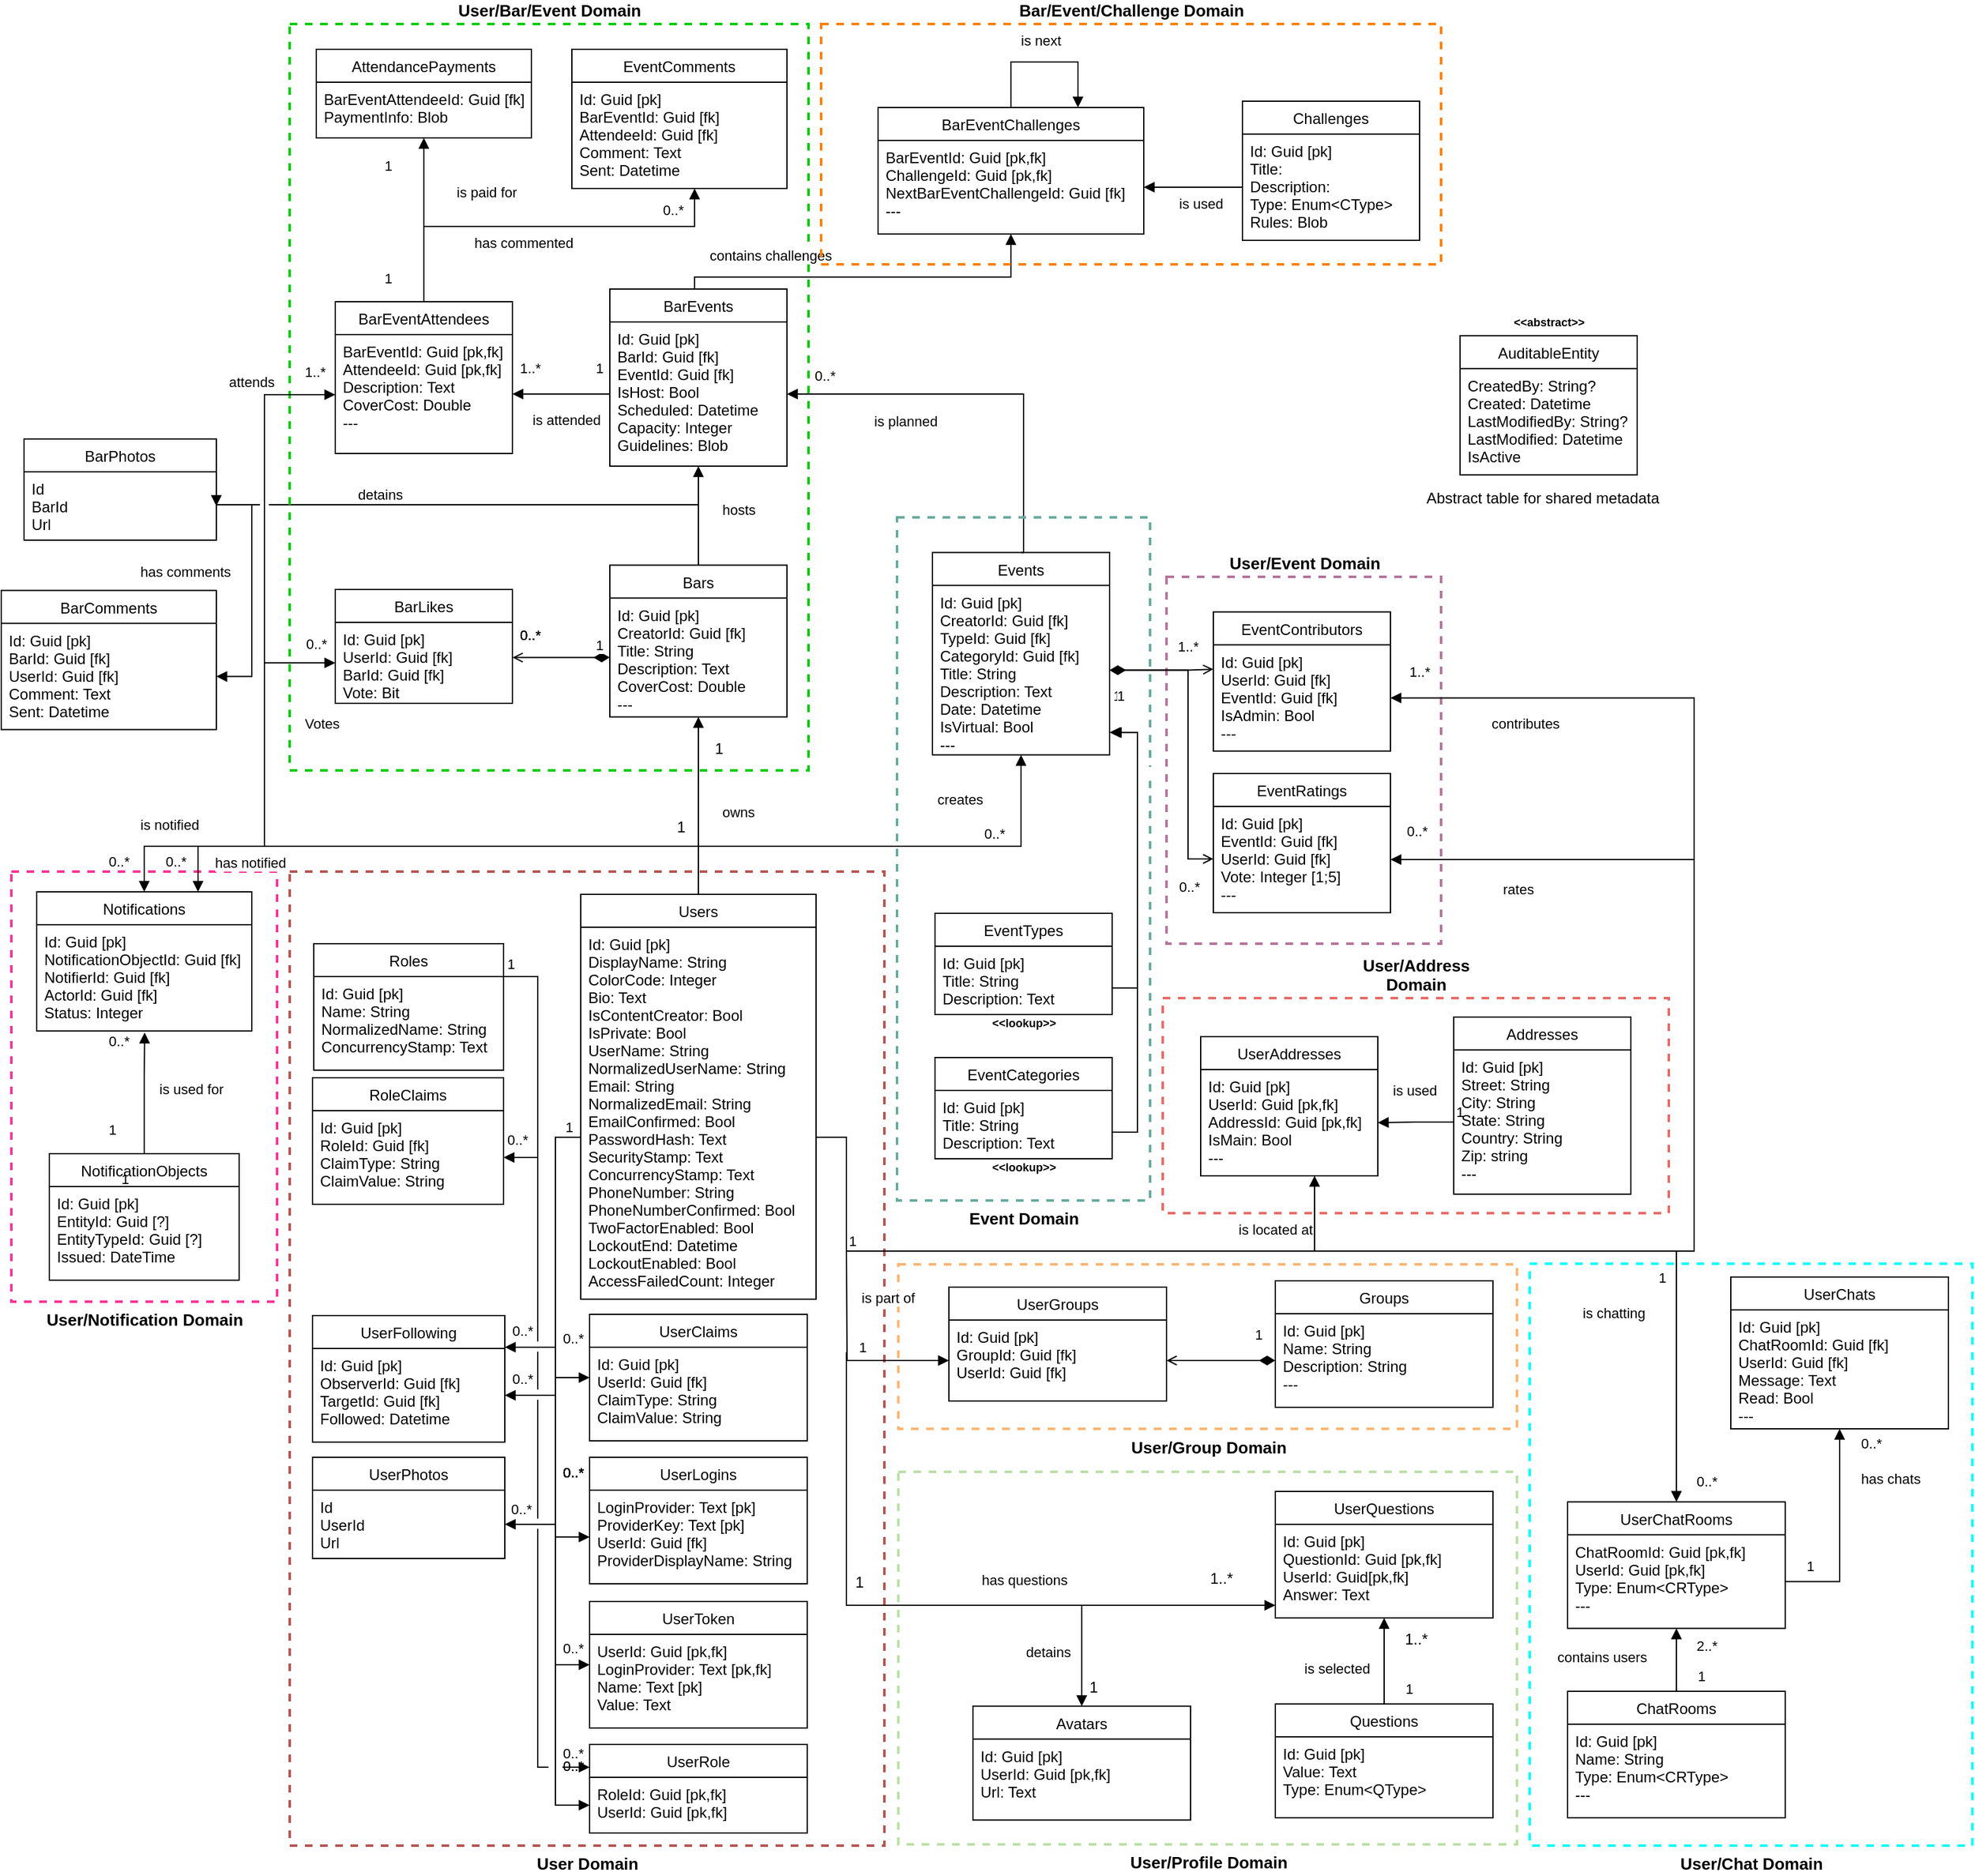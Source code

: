 <mxfile version="20.8.16" type="device"><diagram name="Page-1" id="86g745Wfbl-O8R3pguOT"><mxGraphModel dx="1740" dy="2148" grid="1" gridSize="10" guides="1" tooltips="1" connect="1" arrows="1" fold="1" page="1" pageScale="1" pageWidth="850" pageHeight="1100" math="0" shadow="0"><root><mxCell id="0"/><mxCell id="1" parent="0"/><mxCell id="XM6h9YpIZATxUP8SM00X-3" value="detains" style="endArrow=block;endFill=1;html=1;align=left;verticalAlign=top;rounded=0;edgeStyle=orthogonalEdgeStyle;exitX=0.5;exitY=0;exitDx=0;exitDy=0;entryX=1;entryY=0.5;entryDx=0;entryDy=0;" edge="1" parent="1" source="Jv3vF_V0TO5vuvSO7uis-29" target="XM6h9YpIZATxUP8SM00X-2"><mxGeometry x="0.483" y="-21" relative="1" as="geometry"><mxPoint x="383" y="-32.25" as="sourcePoint"/><mxPoint x="383" y="-110.5" as="targetPoint"/><mxPoint as="offset"/><Array as="points"><mxPoint x="373" y="-90"/><mxPoint x="-8" y="-90"/></Array></mxGeometry></mxCell><mxCell id="XM6h9YpIZATxUP8SM00X-4" value="0..*" style="edgeLabel;resizable=0;html=1;align=left;verticalAlign=bottom;labelBackgroundColor=none;" connectable="0" vertex="1" parent="XM6h9YpIZATxUP8SM00X-3"><mxGeometry x="-1" relative="1" as="geometry"><mxPoint x="-143" y="64" as="offset"/></mxGeometry></mxCell><mxCell id="XM6h9YpIZATxUP8SM00X-8" value="has comments" style="endArrow=block;endFill=1;html=1;align=left;verticalAlign=top;rounded=0;edgeStyle=orthogonalEdgeStyle;exitX=0.5;exitY=0;exitDx=0;exitDy=0;entryX=1;entryY=0.5;entryDx=0;entryDy=0;" edge="1" parent="1" source="Jv3vF_V0TO5vuvSO7uis-29" target="XM6h9YpIZATxUP8SM00X-7"><mxGeometry x="0.561" y="-90" relative="1" as="geometry"><mxPoint x="383.0" y="-32.25" as="sourcePoint"/><mxPoint x="2" y="-77" as="targetPoint"/><mxPoint as="offset"/><Array as="points"><mxPoint x="373" y="-90"/><mxPoint x="20" y="-90"/><mxPoint x="20" y="46"/></Array></mxGeometry></mxCell><mxCell id="XM6h9YpIZATxUP8SM00X-9" value="0..*" style="edgeLabel;resizable=0;html=1;align=left;verticalAlign=bottom;labelBackgroundColor=none;" connectable="0" vertex="1" parent="XM6h9YpIZATxUP8SM00X-8"><mxGeometry x="-1" relative="1" as="geometry"><mxPoint x="-143" y="64" as="offset"/></mxGeometry></mxCell><mxCell id="XM6h9YpIZATxUP8SM00X-5" value="" style="verticalLabelPosition=bottom;verticalAlign=top;html=1;shape=mxgraph.basic.rect;fillColor2=none;strokeWidth=1;size=20;indent=0;strokeColor=#FFFFFF;fontSize=13;fontColor=none;fillColor=default;labelBackgroundColor=none;rotation=-90;" vertex="1" parent="1"><mxGeometry x="27.5" y="-93.5" width="5" height="6" as="geometry"/></mxCell><mxCell id="Jv3vF_V0TO5vuvSO7uis-68" value="&lt;b&gt;&lt;font style=&quot;font-size: 13px;&quot;&gt;User/Bar/Event Domain&lt;/font&gt;&lt;/b&gt;" style="verticalLabelPosition=top;verticalAlign=bottom;html=1;shape=mxgraph.basic.rect;fillColor2=none;strokeWidth=2;size=20;indent=5;fillColor=none;dashed=1;strokeColor=#00CC00;labelPosition=center;align=center;" parent="1" vertex="1"><mxGeometry x="50" y="-470" width="410" height="590" as="geometry"/></mxCell><mxCell id="Od3VSNHY1mwlP3BqkVsS-26" value="&lt;b&gt;&lt;font style=&quot;font-size: 13px;&quot;&gt;User/Notification Domain&lt;/font&gt;&lt;/b&gt;" style="verticalLabelPosition=bottom;verticalAlign=top;html=1;shape=mxgraph.basic.rect;fillColor2=none;strokeWidth=2;size=20;indent=5;fillColor=none;dashed=1;strokeColor=#FF3399;" parent="1" vertex="1"><mxGeometry x="-170" y="200" width="210" height="340" as="geometry"/></mxCell><mxCell id="Jv3vF_V0TO5vuvSO7uis-88" value="&lt;b&gt;&lt;font style=&quot;font-size: 13px;&quot;&gt;User/Chat Domain&lt;/font&gt;&lt;/b&gt;" style="verticalLabelPosition=bottom;verticalAlign=top;html=1;shape=mxgraph.basic.rect;fillColor2=none;strokeWidth=2;size=20;indent=5;fillColor=none;dashed=1;strokeColor=#00FFFF;" parent="1" vertex="1"><mxGeometry x="1030" y="510" width="350" height="460" as="geometry"/></mxCell><mxCell id="Ry0SFR-ulWNKBp2xeXXL-16" value="&lt;b&gt;&lt;font style=&quot;font-size: 13px;&quot;&gt;User/Event Domain&lt;/font&gt;&lt;/b&gt;" style="verticalLabelPosition=top;verticalAlign=bottom;html=1;shape=mxgraph.basic.rect;fillColor2=none;strokeWidth=2;size=20;indent=5;fillColor=none;dashed=1;strokeColor=#B5739D;labelPosition=center;align=center;" parent="1" vertex="1"><mxGeometry x="743" y="-33" width="217" height="290" as="geometry"/></mxCell><mxCell id="Jv3vF_V0TO5vuvSO7uis-39" value="is planned" style="endArrow=block;endFill=1;html=1;align=left;verticalAlign=top;rounded=0;exitX=0.5;exitY=0;exitDx=0;exitDy=0;edgeStyle=orthogonalEdgeStyle;entryX=1;entryY=0.5;entryDx=0;entryDy=0;" parent="1" source="SCVJK3KLuOIWNItaOH2P-5" target="Jv3vF_V0TO5vuvSO7uis-35" edge="1"><mxGeometry x="0.574" y="8" relative="1" as="geometry"><mxPoint x="393" y="238" as="sourcePoint"/><mxPoint x="393" y="87.75" as="targetPoint"/><mxPoint as="offset"/><Array as="points"><mxPoint x="630" y="-52"/><mxPoint x="630" y="-177"/></Array></mxGeometry></mxCell><mxCell id="SCVJK3KLuOIWNItaOH2P-25" value="contributes" style="endArrow=block;endFill=1;html=1;align=left;verticalAlign=top;rounded=0;exitX=1;exitY=0.5;exitDx=0;exitDy=0;edgeStyle=orthogonalEdgeStyle;entryX=1;entryY=0.5;entryDx=0;entryDy=0;" parent="1" source="SCVJK3KLuOIWNItaOH2P-2" target="SCVJK3KLuOIWNItaOH2P-20" edge="1"><mxGeometry x="0.895" y="7" relative="1" as="geometry"><mxPoint x="630" y="320" as="sourcePoint"/><mxPoint x="780" y="280" as="targetPoint"/><mxPoint as="offset"/><Array as="points"><mxPoint x="466" y="410"/><mxPoint x="490" y="410"/><mxPoint x="490" y="500"/><mxPoint x="1160" y="500"/><mxPoint x="1160" y="63"/></Array></mxGeometry></mxCell><mxCell id="SCVJK3KLuOIWNItaOH2P-26" value="0..*" style="edgeLabel;resizable=0;html=1;align=left;verticalAlign=bottom;labelBackgroundColor=none;" parent="SCVJK3KLuOIWNItaOH2P-25" connectable="0" vertex="1"><mxGeometry x="-1" relative="1" as="geometry"><mxPoint x="-202" y="524" as="offset"/></mxGeometry></mxCell><mxCell id="pBTh1oQEXr2ShBcK82Eb-8" value="rates" style="endArrow=block;endFill=1;html=1;align=left;verticalAlign=top;rounded=0;exitX=1;exitY=0.5;exitDx=0;exitDy=0;entryX=1;entryY=0.5;entryDx=0;entryDy=0;edgeStyle=orthogonalEdgeStyle;" parent="1" source="SCVJK3KLuOIWNItaOH2P-2" target="SCVJK3KLuOIWNItaOH2P-88" edge="1"><mxGeometry x="0.871" y="10" relative="1" as="geometry"><mxPoint x="360" y="310" as="sourcePoint"/><mxPoint x="360" y="193" as="targetPoint"/><mxPoint as="offset"/><Array as="points"><mxPoint x="466" y="410"/><mxPoint x="490" y="410"/><mxPoint x="490" y="500"/><mxPoint x="1160" y="500"/><mxPoint x="1160" y="190"/></Array></mxGeometry></mxCell><mxCell id="Jv3vF_V0TO5vuvSO7uis-27" value="&lt;span style=&quot;font-size: 13px;&quot;&gt;&lt;b&gt;User/Address &lt;br&gt;Domain&lt;/b&gt;&lt;/span&gt;" style="verticalLabelPosition=top;verticalAlign=bottom;html=1;shape=mxgraph.basic.rect;fillColor2=none;strokeWidth=2;size=20;indent=0;fillColor=none;dashed=1;strokeColor=#EA6B66;labelPosition=center;align=center;labelBackgroundColor=default;" parent="1" vertex="1"><mxGeometry x="740" y="300" width="400" height="170" as="geometry"/></mxCell><mxCell id="Jv3vF_V0TO5vuvSO7uis-21" value="&lt;b&gt;&lt;font style=&quot;font-size: 13px;&quot;&gt;User/Profile Domain&lt;/font&gt;&lt;/b&gt;" style="verticalLabelPosition=bottom;verticalAlign=top;html=1;shape=mxgraph.basic.rect;fillColor2=none;strokeWidth=2;size=20;indent=5;fillColor=none;dashed=1;strokeColor=#B9E0A5;" parent="1" vertex="1"><mxGeometry x="531" y="674.5" width="489" height="294.5" as="geometry"/></mxCell><mxCell id="nP8NbyYfEMxzrj2M6h-5-36" value="&lt;b&gt;&lt;font style=&quot;font-size: 13px;&quot;&gt;User/Group Domain&lt;/font&gt;&lt;/b&gt;" style="verticalLabelPosition=bottom;verticalAlign=top;html=1;shape=mxgraph.basic.rect;fillColor2=none;strokeWidth=2;size=20;indent=5;fillColor=none;dashed=1;strokeColor=#FFB570;" parent="1" vertex="1"><mxGeometry x="531" y="510.5" width="489" height="130" as="geometry"/></mxCell><mxCell id="nP8NbyYfEMxzrj2M6h-5-13" value="" style="verticalLabelPosition=bottom;verticalAlign=top;html=1;shape=mxgraph.basic.rect;fillColor2=none;strokeWidth=1;size=3.5;indent=0;strokeColor=#FFFFFF;fontSize=13;fontColor=none;fillColor=default;labelBackgroundColor=none;" parent="1" vertex="1"><mxGeometry x="658" y="-194" width="10" height="7" as="geometry"/></mxCell><mxCell id="SCVJK3KLuOIWNItaOH2P-47" value="&lt;b&gt;&lt;font style=&quot;font-size: 13px;&quot;&gt;User Domain&lt;/font&gt;&lt;/b&gt;" style="verticalLabelPosition=bottom;verticalAlign=top;html=1;shape=mxgraph.basic.rect;fillColor2=none;strokeWidth=2;size=20;indent=5;fillColor=none;dashed=1;strokeColor=#b85450;" parent="1" vertex="1"><mxGeometry x="50" y="200" width="470" height="770" as="geometry"/></mxCell><mxCell id="SCVJK3KLuOIWNItaOH2P-81" value="&lt;b&gt;&lt;font style=&quot;font-size: 13px;&quot;&gt;Event Domain&lt;/font&gt;&lt;/b&gt;" style="verticalLabelPosition=bottom;verticalAlign=top;html=1;shape=mxgraph.basic.rect;fillColor2=none;strokeWidth=2;size=20;indent=5;fillColor=none;dashed=1;strokeColor=#67AB9F;labelPosition=center;align=center;" parent="1" vertex="1"><mxGeometry x="530" y="-80" width="200" height="540" as="geometry"/></mxCell><mxCell id="Ry0SFR-ulWNKBp2xeXXL-3" value="1" style="endArrow=open;html=1;endSize=6;startArrow=diamondThin;startSize=10;startFill=1;align=left;verticalAlign=bottom;rounded=0;exitX=0;exitY=0.5;exitDx=0;exitDy=0;edgeStyle=orthogonalEdgeStyle;entryX=1.001;entryY=0.435;entryDx=0;entryDy=0;entryPerimeter=0;" parent="1" source="Jv3vF_V0TO5vuvSO7uis-30" target="Ry0SFR-ulWNKBp2xeXXL-2" edge="1"><mxGeometry x="-0.662" y="-1" relative="1" as="geometry"><mxPoint x="708" y="166" as="sourcePoint"/><mxPoint x="700" y="-220" as="targetPoint"/><Array as="points"><mxPoint x="303" y="30"/><mxPoint x="226" y="30"/></Array><mxPoint as="offset"/></mxGeometry></mxCell><mxCell id="SCVJK3KLuOIWNItaOH2P-75" value="RoleClaims" style="swimlane;fontStyle=0;childLayout=stackLayout;horizontal=1;startSize=26;fillColor=none;horizontalStack=0;resizeParent=1;resizeParentMax=0;resizeLast=0;collapsible=1;marginBottom=0;labelBackgroundColor=none;" parent="1" vertex="1"><mxGeometry x="68" y="363" width="151" height="100" as="geometry"/></mxCell><mxCell id="SCVJK3KLuOIWNItaOH2P-76" value="Id: Guid [pk]&#10;RoleId: Guid [fk]&#10;ClaimType: String&#10;ClaimValue: String" style="text;strokeColor=none;fillColor=none;align=left;verticalAlign=top;spacingLeft=4;spacingRight=4;overflow=hidden;rotatable=0;points=[[0,0.5],[1,0.5]];portConstraint=eastwest;labelBackgroundColor=none;" parent="SCVJK3KLuOIWNItaOH2P-75" vertex="1"><mxGeometry y="26" width="151" height="74" as="geometry"/></mxCell><mxCell id="SCVJK3KLuOIWNItaOH2P-72" value="" style="endArrow=block;endFill=1;html=1;edgeStyle=orthogonalEdgeStyle;align=left;verticalAlign=top;rounded=0;startSize=8;endSize=6;entryX=0;entryY=0.25;entryDx=0;entryDy=0;labelBackgroundColor=none;" parent="1" source="SCVJK3KLuOIWNItaOH2P-49" target="SCVJK3KLuOIWNItaOH2P-51" edge="1"><mxGeometry x="0.35" y="-86" relative="1" as="geometry"><mxPoint x="346" y="457" as="sourcePoint"/><mxPoint x="506" y="457" as="targetPoint"/><Array as="points"><mxPoint x="246" y="283"/><mxPoint x="246" y="908"/><mxPoint x="287" y="908"/></Array><mxPoint as="offset"/></mxGeometry></mxCell><mxCell id="SCVJK3KLuOIWNItaOH2P-73" value="1" style="edgeLabel;resizable=0;html=1;align=left;verticalAlign=bottom;dashed=1;strokeWidth=2;fillColor=none;labelBackgroundColor=none;" parent="SCVJK3KLuOIWNItaOH2P-72" connectable="0" vertex="1"><mxGeometry x="-1" relative="1" as="geometry"><mxPoint x="1" y="-2" as="offset"/></mxGeometry></mxCell><mxCell id="SCVJK3KLuOIWNItaOH2P-133" value="" style="verticalLabelPosition=bottom;verticalAlign=top;html=1;shape=mxgraph.basic.rect;fillColor2=none;strokeWidth=1;size=20;indent=0;strokeColor=#FFFFFF;fontSize=13;fontColor=none;fillColor=default;labelBackgroundColor=none;" parent="1" vertex="1"><mxGeometry x="241" y="610" width="10" height="7" as="geometry"/></mxCell><mxCell id="SCVJK3KLuOIWNItaOH2P-132" value="" style="verticalLabelPosition=bottom;verticalAlign=top;html=1;shape=mxgraph.basic.rect;fillColor2=none;strokeWidth=1;size=20;indent=100;strokeColor=#FFFFFF;fontSize=13;fontColor=none;fillColor=default;labelBackgroundColor=none;" parent="1" vertex="1"><mxGeometry x="255" y="904" width="10" height="7" as="geometry"/></mxCell><mxCell id="SCVJK3KLuOIWNItaOH2P-127" value="" style="verticalLabelPosition=bottom;verticalAlign=top;html=1;shape=mxgraph.basic.rect;fillColor2=none;strokeWidth=1;size=20;indent=5;strokeColor=#FFFFFF;fontSize=13;fontColor=none;fillColor=default;labelBackgroundColor=none;" parent="1" vertex="1"><mxGeometry x="252" y="931.5" width="10" height="15.5" as="geometry"/></mxCell><mxCell id="SCVJK3KLuOIWNItaOH2P-124" value="" style="verticalLabelPosition=bottom;verticalAlign=top;html=1;shape=mxgraph.basic.rect;fillColor2=none;strokeWidth=1;size=0;indent=5;strokeColor=#FFFFFF;fontSize=13;fontColor=none;fillColor=default;labelBackgroundColor=none;" parent="1" vertex="1"><mxGeometry x="256" y="931.5" width="10" height="10.5" as="geometry"/></mxCell><mxCell id="SCVJK3KLuOIWNItaOH2P-1" value="Users" style="swimlane;fontStyle=0;childLayout=stackLayout;horizontal=1;startSize=26;fillColor=none;horizontalStack=0;resizeParent=1;resizeParentMax=0;resizeLast=0;collapsible=1;marginBottom=0;labelBackgroundColor=none;" parent="1" vertex="1"><mxGeometry x="280" y="218" width="186" height="320" as="geometry"/></mxCell><mxCell id="SCVJK3KLuOIWNItaOH2P-2" value="Id: Guid [pk]&#10;DisplayName: String&#10;ColorCode: Integer&#10;Bio: Text&#10;IsContentCreator: Bool&#10;IsPrivate: Bool&#10;UserName: String&#10;NormalizedUserName: String&#10;Email: String&#10;NormalizedEmail: String&#10;EmailConfirmed: Bool&#10;PasswordHash: Text&#10;SecurityStamp: Text&#10;ConcurrencyStamp: Text&#10;PhoneNumber: String&#10;PhoneNumberConfirmed: Bool&#10;TwoFactorEnabled: Bool&#10;LockoutEnd: Datetime&#10;LockoutEnabled: Bool&#10;AccessFailedCount: Integer " style="text;strokeColor=none;fillColor=none;align=left;verticalAlign=top;spacingLeft=4;spacingRight=4;overflow=hidden;rotatable=0;points=[[0,0.5],[1,0.5]];portConstraint=eastwest;labelBackgroundColor=none;" parent="SCVJK3KLuOIWNItaOH2P-1" vertex="1"><mxGeometry y="26" width="186" height="294" as="geometry"/></mxCell><mxCell id="SCVJK3KLuOIWNItaOH2P-5" value="Events" style="swimlane;fontStyle=0;childLayout=stackLayout;horizontal=1;startSize=26;fillColor=none;horizontalStack=0;resizeParent=1;resizeParentMax=0;resizeLast=0;collapsible=1;marginBottom=0;" parent="1" vertex="1"><mxGeometry x="558" y="-52.25" width="140" height="160" as="geometry"/></mxCell><mxCell id="SCVJK3KLuOIWNItaOH2P-6" value="Id: Guid [pk]&#10;CreatorId: Guid [fk]&#10;TypeId: Guid [fk]&#10;CategoryId: Guid [fk]&#10;Title: String&#10;Description: Text&#10;Date: Datetime&#10;IsVirtual: Bool&#10;---&#10;" style="text;strokeColor=none;fillColor=none;align=left;verticalAlign=top;spacingLeft=4;spacingRight=4;overflow=hidden;rotatable=0;points=[[0,0.5],[1,0.5]];portConstraint=eastwest;" parent="SCVJK3KLuOIWNItaOH2P-5" vertex="1"><mxGeometry y="26" width="140" height="134" as="geometry"/></mxCell><mxCell id="SCVJK3KLuOIWNItaOH2P-16" value="creates" style="endArrow=block;endFill=1;html=1;align=left;verticalAlign=top;rounded=0;exitX=0.5;exitY=0;exitDx=0;exitDy=0;edgeStyle=orthogonalEdgeStyle;entryX=0.5;entryY=1;entryDx=0;entryDy=0;" parent="1" source="SCVJK3KLuOIWNItaOH2P-1" target="SCVJK3KLuOIWNItaOH2P-5" edge="1"><mxGeometry x="0.232" y="50" relative="1" as="geometry"><mxPoint x="570" y="166" as="sourcePoint"/><mxPoint x="630" y="190" as="targetPoint"/><mxPoint as="offset"/><Array as="points"><mxPoint x="373" y="180"/><mxPoint x="628" y="180"/></Array></mxGeometry></mxCell><mxCell id="SCVJK3KLuOIWNItaOH2P-17" value="0..*" style="edgeLabel;resizable=0;html=1;align=left;verticalAlign=bottom;labelBackgroundColor=none;" parent="SCVJK3KLuOIWNItaOH2P-16" connectable="0" vertex="1"><mxGeometry x="-1" relative="1" as="geometry"><mxPoint x="-109" y="465" as="offset"/></mxGeometry></mxCell><mxCell id="SCVJK3KLuOIWNItaOH2P-18" value="0..*" style="edgeLabel;resizable=0;html=1;align=left;verticalAlign=bottom;labelBackgroundColor=none;" parent="1" connectable="0" vertex="1"><mxGeometry x="425" y="320" as="geometry"><mxPoint x="172" y="-142" as="offset"/></mxGeometry></mxCell><mxCell id="SCVJK3KLuOIWNItaOH2P-19" value="EventContributors" style="swimlane;fontStyle=0;childLayout=stackLayout;horizontal=1;startSize=26;fillColor=none;horizontalStack=0;resizeParent=1;resizeParentMax=0;resizeLast=0;collapsible=1;marginBottom=0;" parent="1" vertex="1"><mxGeometry x="780" y="-5.25" width="140" height="110" as="geometry"/></mxCell><mxCell id="SCVJK3KLuOIWNItaOH2P-20" value="Id: Guid [pk]&#10;UserId: Guid [fk]&#10;EventId: Guid [fk]&#10;IsAdmin: Bool&#10;---" style="text;strokeColor=none;fillColor=none;align=left;verticalAlign=top;spacingLeft=4;spacingRight=4;overflow=hidden;rotatable=0;points=[[0,0.5],[1,0.5]];portConstraint=eastwest;" parent="SCVJK3KLuOIWNItaOH2P-19" vertex="1"><mxGeometry y="26" width="140" height="84" as="geometry"/></mxCell><mxCell id="SCVJK3KLuOIWNItaOH2P-49" value="Roles" style="swimlane;fontStyle=0;childLayout=stackLayout;horizontal=1;startSize=26;fillColor=none;horizontalStack=0;resizeParent=1;resizeParentMax=0;resizeLast=0;collapsible=1;marginBottom=0;labelBackgroundColor=none;" parent="1" vertex="1"><mxGeometry x="69" y="257" width="150" height="100" as="geometry"/></mxCell><mxCell id="SCVJK3KLuOIWNItaOH2P-50" value="Id: Guid [pk]&#10;Name: String&#10;NormalizedName: String&#10;ConcurrencyStamp: Text" style="text;strokeColor=none;fillColor=none;align=left;verticalAlign=top;spacingLeft=4;spacingRight=4;overflow=hidden;rotatable=0;points=[[0,0.5],[1,0.5]];portConstraint=eastwest;labelBackgroundColor=none;" parent="SCVJK3KLuOIWNItaOH2P-49" vertex="1"><mxGeometry y="26" width="150" height="74" as="geometry"/></mxCell><mxCell id="SCVJK3KLuOIWNItaOH2P-51" value="UserRole" style="swimlane;fontStyle=0;childLayout=stackLayout;horizontal=1;startSize=26;fillColor=none;horizontalStack=0;resizeParent=1;resizeParentMax=0;resizeLast=0;collapsible=1;marginBottom=0;labelBackgroundColor=none;" parent="1" vertex="1"><mxGeometry x="287" y="890" width="172" height="70" as="geometry"/></mxCell><mxCell id="SCVJK3KLuOIWNItaOH2P-52" value="RoleId: Guid [pk,fk]&#10;UserId: Guid [pk,fk]" style="text;strokeColor=none;fillColor=none;align=left;verticalAlign=top;spacingLeft=4;spacingRight=4;overflow=hidden;rotatable=0;points=[[0,0.5],[1,0.5]];portConstraint=eastwest;labelBackgroundColor=none;" parent="SCVJK3KLuOIWNItaOH2P-51" vertex="1"><mxGeometry y="26" width="172" height="44" as="geometry"/></mxCell><mxCell id="SCVJK3KLuOIWNItaOH2P-53" value="UserClaims" style="swimlane;fontStyle=0;childLayout=stackLayout;horizontal=1;startSize=26;fillColor=none;horizontalStack=0;resizeParent=1;resizeParentMax=0;resizeLast=0;collapsible=1;marginBottom=0;labelBackgroundColor=none;" parent="1" vertex="1"><mxGeometry x="287" y="550" width="172" height="100" as="geometry"/></mxCell><mxCell id="SCVJK3KLuOIWNItaOH2P-54" value="Id: Guid [pk]&#10;UserId: Guid [fk]&#10;ClaimType: String&#10;ClaimValue: String" style="text;strokeColor=none;fillColor=none;align=left;verticalAlign=top;spacingLeft=4;spacingRight=4;overflow=hidden;rotatable=0;points=[[0,0.5],[1,0.5]];portConstraint=eastwest;labelBackgroundColor=none;" parent="SCVJK3KLuOIWNItaOH2P-53" vertex="1"><mxGeometry y="26" width="172" height="74" as="geometry"/></mxCell><mxCell id="SCVJK3KLuOIWNItaOH2P-55" value="UserToken" style="swimlane;fontStyle=0;childLayout=stackLayout;horizontal=1;startSize=26;fillColor=none;horizontalStack=0;resizeParent=1;resizeParentMax=0;resizeLast=0;collapsible=1;marginBottom=0;labelBackgroundColor=none;" parent="1" vertex="1"><mxGeometry x="287" y="777" width="172" height="100" as="geometry"/></mxCell><mxCell id="SCVJK3KLuOIWNItaOH2P-56" value="UserId: Guid [pk,fk]&#10;LoginProvider: Text [pk,fk]&#10;Name: Text [pk]&#10;Value: Text" style="text;strokeColor=none;fillColor=none;align=left;verticalAlign=top;spacingLeft=4;spacingRight=4;overflow=hidden;rotatable=0;points=[[0,0.5],[1,0.5]];portConstraint=eastwest;labelBackgroundColor=none;" parent="SCVJK3KLuOIWNItaOH2P-55" vertex="1"><mxGeometry y="26" width="172" height="74" as="geometry"/></mxCell><mxCell id="SCVJK3KLuOIWNItaOH2P-57" value="UserLogins" style="swimlane;fontStyle=0;childLayout=stackLayout;horizontal=1;startSize=26;fillColor=none;horizontalStack=0;resizeParent=1;resizeParentMax=0;resizeLast=0;collapsible=1;marginBottom=0;labelBackgroundColor=none;" parent="1" vertex="1"><mxGeometry x="287" y="663" width="172" height="100" as="geometry"/></mxCell><mxCell id="SCVJK3KLuOIWNItaOH2P-58" value="LoginProvider: Text [pk]&#10;ProviderKey: Text [pk]&#10;UserId: Guid [fk]&#10;ProviderDisplayName: String" style="text;strokeColor=none;fillColor=none;align=left;verticalAlign=top;spacingLeft=4;spacingRight=4;overflow=hidden;rotatable=0;points=[[0,0.5],[1,0.5]];portConstraint=eastwest;labelBackgroundColor=none;" parent="SCVJK3KLuOIWNItaOH2P-57" vertex="1"><mxGeometry y="26" width="172" height="74" as="geometry"/></mxCell><mxCell id="SCVJK3KLuOIWNItaOH2P-62" value="name" style="endArrow=block;endFill=1;html=1;edgeStyle=orthogonalEdgeStyle;align=left;verticalAlign=top;rounded=0;startSize=8;endSize=6;entryX=0;entryY=0.5;entryDx=0;entryDy=0;fontColor=none;noLabel=1;labelBackgroundColor=none;" parent="1" target="SCVJK3KLuOIWNItaOH2P-58" edge="1"><mxGeometry x="-1" y="97" relative="1" as="geometry"><mxPoint x="280" y="410" as="sourcePoint"/><mxPoint x="506" y="457" as="targetPoint"/><Array as="points"><mxPoint x="260" y="410"/><mxPoint x="260" y="726"/></Array><mxPoint x="80" y="-43" as="offset"/></mxGeometry></mxCell><mxCell id="SCVJK3KLuOIWNItaOH2P-64" value="name" style="endArrow=block;endFill=1;html=1;edgeStyle=orthogonalEdgeStyle;align=left;verticalAlign=top;rounded=0;startSize=8;endSize=6;entryX=0;entryY=0.5;entryDx=0;entryDy=0;fontColor=none;noLabel=1;labelBackgroundColor=none;" parent="1" target="SCVJK3KLuOIWNItaOH2P-55" edge="1"><mxGeometry x="-1" y="88" relative="1" as="geometry"><mxPoint x="280" y="410" as="sourcePoint"/><mxPoint x="296" y="452" as="targetPoint"/><Array as="points"><mxPoint x="260" y="410"/><mxPoint x="260" y="827"/></Array><mxPoint x="70" y="-34" as="offset"/></mxGeometry></mxCell><mxCell id="SCVJK3KLuOIWNItaOH2P-70" value="" style="endArrow=block;endFill=1;html=1;edgeStyle=orthogonalEdgeStyle;align=left;verticalAlign=top;rounded=0;startSize=8;endSize=6;labelBackgroundColor=none;entryX=0;entryY=0.5;entryDx=0;entryDy=0;" parent="1" target="SCVJK3KLuOIWNItaOH2P-53" edge="1"><mxGeometry x="-0.427" y="-50" relative="1" as="geometry"><mxPoint x="280" y="410" as="sourcePoint"/><mxPoint x="280" y="600" as="targetPoint"/><Array as="points"><mxPoint x="260" y="410"/><mxPoint x="260" y="600"/></Array><mxPoint as="offset"/></mxGeometry></mxCell><mxCell id="SCVJK3KLuOIWNItaOH2P-74" value="0..*" style="edgeLabel;resizable=0;html=1;align=left;verticalAlign=bottom;dashed=1;strokeWidth=2;fillColor=none;labelBackgroundColor=none;" parent="1" connectable="0" vertex="1"><mxGeometry x="264" y="822" as="geometry"/></mxCell><mxCell id="SCVJK3KLuOIWNItaOH2P-77" value="" style="endArrow=block;endFill=1;html=1;edgeStyle=orthogonalEdgeStyle;align=left;verticalAlign=top;rounded=0;startSize=8;endSize=6;exitX=1;exitY=0.5;exitDx=0;exitDy=0;labelBackgroundColor=none;entryX=1;entryY=0.5;entryDx=0;entryDy=0;" parent="1" target="SCVJK3KLuOIWNItaOH2P-76" edge="1"><mxGeometry x="-0.25" y="-30" relative="1" as="geometry"><mxPoint x="226" y="283" as="sourcePoint"/><mxPoint x="226" y="387" as="targetPoint"/><Array as="points"><mxPoint x="246" y="283"/><mxPoint x="246" y="426"/></Array><mxPoint as="offset"/></mxGeometry></mxCell><mxCell id="SCVJK3KLuOIWNItaOH2P-80" value="0..*" style="edgeLabel;resizable=0;html=1;align=left;verticalAlign=bottom;labelBackgroundColor=none;" parent="1" connectable="0" vertex="1"><mxGeometry x="333" y="581" as="geometry"><mxPoint x="-113" y="-161" as="offset"/></mxGeometry></mxCell><mxCell id="SCVJK3KLuOIWNItaOH2P-82" value="0..*" style="edgeLabel;resizable=0;html=1;align=left;verticalAlign=bottom;dashed=1;strokeWidth=2;fillColor=none;labelBackgroundColor=none;" parent="1" connectable="0" vertex="1"><mxGeometry x="223" y="712" as="geometry"/></mxCell><mxCell id="SCVJK3KLuOIWNItaOH2P-87" value="EventRatings" style="swimlane;fontStyle=0;childLayout=stackLayout;horizontal=1;startSize=26;fillColor=none;horizontalStack=0;resizeParent=1;resizeParentMax=0;resizeLast=0;collapsible=1;marginBottom=0;" parent="1" vertex="1"><mxGeometry x="780" y="122.5" width="140" height="110" as="geometry"/></mxCell><mxCell id="SCVJK3KLuOIWNItaOH2P-88" value="Id: Guid [pk]&#10;EventId: Guid [fk]&#10;UserId: Guid [fk]&#10;Vote: Integer [1;5]&#10;---&#10;" style="text;strokeColor=none;fillColor=none;align=left;verticalAlign=top;spacingLeft=4;spacingRight=4;overflow=hidden;rotatable=0;points=[[0,0.5],[1,0.5]];portConstraint=eastwest;" parent="SCVJK3KLuOIWNItaOH2P-87" vertex="1"><mxGeometry y="26" width="140" height="84" as="geometry"/></mxCell><mxCell id="SCVJK3KLuOIWNItaOH2P-103" value="UserPhotos" style="swimlane;fontStyle=0;childLayout=stackLayout;horizontal=1;startSize=26;fillColor=none;horizontalStack=0;resizeParent=1;resizeParentMax=0;resizeLast=0;collapsible=1;marginBottom=0;labelBackgroundColor=none;" parent="1" vertex="1"><mxGeometry x="68" y="663" width="152" height="80" as="geometry"/></mxCell><mxCell id="SCVJK3KLuOIWNItaOH2P-104" value="Id&#10;UserId&#10;Url" style="text;strokeColor=none;fillColor=none;align=left;verticalAlign=top;spacingLeft=4;spacingRight=4;overflow=hidden;rotatable=0;points=[[0,0.5],[1,0.5]];portConstraint=eastwest;labelBackgroundColor=none;" parent="SCVJK3KLuOIWNItaOH2P-103" vertex="1"><mxGeometry y="26" width="152" height="54" as="geometry"/></mxCell><mxCell id="SCVJK3KLuOIWNItaOH2P-109" value="name" style="endArrow=block;endFill=1;html=1;edgeStyle=orthogonalEdgeStyle;align=left;verticalAlign=top;rounded=0;startSize=8;endSize=6;entryX=0;entryY=0.5;entryDx=0;entryDy=0;fontColor=none;noLabel=1;labelBackgroundColor=none;" parent="1" target="SCVJK3KLuOIWNItaOH2P-52" edge="1"><mxGeometry x="-1" y="67" relative="1" as="geometry"><mxPoint x="280" y="410" as="sourcePoint"/><mxPoint x="295.02" y="622.018" as="targetPoint"/><Array as="points"><mxPoint x="260" y="410"/><mxPoint x="260" y="938"/></Array><mxPoint x="40" y="-13" as="offset"/></mxGeometry></mxCell><mxCell id="SCVJK3KLuOIWNItaOH2P-110" value="1" style="edgeLabel;resizable=0;html=1;align=left;verticalAlign=bottom;dashed=1;strokeWidth=2;fillColor=none;labelBackgroundColor=none;" parent="SCVJK3KLuOIWNItaOH2P-109" connectable="0" vertex="1"><mxGeometry x="-1" relative="1" as="geometry"><mxPoint x="-14" as="offset"/></mxGeometry></mxCell><mxCell id="SCVJK3KLuOIWNItaOH2P-114" value="0..*" style="edgeLabel;resizable=0;html=1;align=left;verticalAlign=bottom;dashed=1;strokeWidth=2;fillColor=none;labelBackgroundColor=none;" parent="1" connectable="0" vertex="1"><mxGeometry x="260" y="848" as="geometry"><mxPoint x="4" y="57" as="offset"/></mxGeometry></mxCell><mxCell id="SCVJK3KLuOIWNItaOH2P-115" value="EventComments" style="swimlane;fontStyle=0;childLayout=stackLayout;horizontal=1;startSize=26;fillColor=none;horizontalStack=0;resizeParent=1;resizeParentMax=0;resizeLast=0;collapsible=1;marginBottom=0;" parent="1" vertex="1"><mxGeometry x="273" y="-450" width="170" height="110" as="geometry"/></mxCell><mxCell id="SCVJK3KLuOIWNItaOH2P-116" value="Id: Guid [pk]&#10;BarEventId: Guid [fk]&#10;AttendeeId: Guid [fk]&#10;Comment: Text&#10;Sent: Datetime" style="text;strokeColor=none;fillColor=none;align=left;verticalAlign=top;spacingLeft=4;spacingRight=4;overflow=hidden;rotatable=0;points=[[0,0.5],[1,0.5]];portConstraint=eastwest;" parent="SCVJK3KLuOIWNItaOH2P-115" vertex="1"><mxGeometry y="26" width="170" height="84" as="geometry"/></mxCell><mxCell id="SCVJK3KLuOIWNItaOH2P-128" value="UserFollowing" style="swimlane;fontStyle=0;childLayout=stackLayout;horizontal=1;startSize=26;fillColor=none;horizontalStack=0;resizeParent=1;resizeParentMax=0;resizeLast=0;collapsible=1;marginBottom=0;labelBackgroundColor=none;" parent="1" vertex="1"><mxGeometry x="68" y="551" width="152" height="100" as="geometry"/></mxCell><mxCell id="SCVJK3KLuOIWNItaOH2P-129" value="Id: Guid [pk]&#10;ObserverId: Guid [fk]&#10;TargetId: Guid [fk]&#10;Followed: Datetime" style="text;strokeColor=none;fillColor=none;align=left;verticalAlign=top;spacingLeft=4;spacingRight=4;overflow=hidden;rotatable=0;points=[[0,0.5],[1,0.5]];portConstraint=eastwest;labelBackgroundColor=none;" parent="SCVJK3KLuOIWNItaOH2P-128" vertex="1"><mxGeometry y="26" width="152" height="74" as="geometry"/></mxCell><mxCell id="SCVJK3KLuOIWNItaOH2P-131" value="name" style="endArrow=block;endFill=1;html=1;edgeStyle=orthogonalEdgeStyle;align=left;verticalAlign=top;rounded=0;startSize=8;endSize=6;fontColor=none;noLabel=1;entryX=1;entryY=0.5;entryDx=0;entryDy=0;labelBackgroundColor=none;" parent="1" target="SCVJK3KLuOIWNItaOH2P-129" edge="1"><mxGeometry x="-1" y="97" relative="1" as="geometry"><mxPoint x="280" y="410" as="sourcePoint"/><mxPoint x="216" y="507" as="targetPoint"/><Array as="points"><mxPoint x="260" y="410"/><mxPoint x="260" y="614"/></Array><mxPoint x="80" y="-43" as="offset"/></mxGeometry></mxCell><mxCell id="pBTh1oQEXr2ShBcK82Eb-6" value="AttendancePayments" style="swimlane;fontStyle=0;childLayout=stackLayout;horizontal=1;startSize=26;fillColor=none;horizontalStack=0;resizeParent=1;resizeParentMax=0;resizeLast=0;collapsible=1;marginBottom=0;" parent="1" vertex="1"><mxGeometry x="71" y="-450" width="170" height="70" as="geometry"/></mxCell><mxCell id="pBTh1oQEXr2ShBcK82Eb-7" value="BarEventAttendeeId: Guid [fk]&#10;PaymentInfo: Blob" style="text;strokeColor=none;fillColor=none;align=left;verticalAlign=top;spacingLeft=4;spacingRight=4;overflow=hidden;rotatable=0;points=[[0,0.5],[1,0.5]];portConstraint=eastwest;" parent="pBTh1oQEXr2ShBcK82Eb-6" vertex="1"><mxGeometry y="26" width="170" height="44" as="geometry"/></mxCell><mxCell id="pBTh1oQEXr2ShBcK82Eb-11" value="0..*" style="edgeLabel;resizable=0;html=1;align=left;verticalAlign=bottom;" parent="1" connectable="0" vertex="1"><mxGeometry x="880" y="271.5" as="geometry"><mxPoint x="51" y="-95" as="offset"/></mxGeometry></mxCell><mxCell id="Ry0SFR-ulWNKBp2xeXXL-6" value="" style="verticalLabelPosition=bottom;verticalAlign=top;html=1;shape=mxgraph.basic.rect;fillColor2=none;strokeWidth=1;size=20;indent=5;strokeColor=#FFFFFF;fontSize=13;fontColor=none;fillColor=default;rotation=90;" parent="1" vertex="1"><mxGeometry x="725.75" y="117.75" width="10" height="10" as="geometry"/></mxCell><mxCell id="Ry0SFR-ulWNKBp2xeXXL-1" value="BarLikes" style="swimlane;fontStyle=0;childLayout=stackLayout;horizontal=1;startSize=26;fillColor=none;horizontalStack=0;resizeParent=1;resizeParentMax=0;resizeLast=0;collapsible=1;marginBottom=0;" parent="1" vertex="1"><mxGeometry x="86" y="-23" width="140" height="90" as="geometry"/></mxCell><mxCell id="Ry0SFR-ulWNKBp2xeXXL-2" value="Id: Guid [pk]&#10;UserId: Guid [fk]&#10;BarId: Guid [fk]&#10;Vote: Bit" style="text;strokeColor=none;fillColor=none;align=left;verticalAlign=top;spacingLeft=4;spacingRight=4;overflow=hidden;rotatable=0;points=[[0,0.5],[1,0.5]];portConstraint=eastwest;" parent="Ry0SFR-ulWNKBp2xeXXL-1" vertex="1"><mxGeometry y="26" width="140" height="64" as="geometry"/></mxCell><mxCell id="Ry0SFR-ulWNKBp2xeXXL-4" value="0..*" style="edgeLabel;resizable=0;html=1;align=left;verticalAlign=bottom;" parent="1" connectable="0" vertex="1"><mxGeometry x="470" y="-230" as="geometry"><mxPoint x="-7" y="46" as="offset"/></mxGeometry></mxCell><mxCell id="Ry0SFR-ulWNKBp2xeXXL-12" value="0..*" style="edgeLabel;resizable=0;html=1;align=left;verticalAlign=bottom;" parent="1" connectable="0" vertex="1"><mxGeometry x="490" y="-100" as="geometry"><mxPoint x="-429" y="128" as="offset"/></mxGeometry></mxCell><mxCell id="Ry0SFR-ulWNKBp2xeXXL-21" value="0..*" style="edgeLabel;resizable=0;html=1;align=left;verticalAlign=bottom;labelBackgroundColor=none;" parent="1" connectable="0" vertex="1"><mxGeometry x="337" y="770" as="geometry"><mxPoint x="-113" y="-161" as="offset"/></mxGeometry></mxCell><mxCell id="Ry0SFR-ulWNKBp2xeXXL-22" value="0..*" style="edgeLabel;resizable=0;html=1;align=left;verticalAlign=bottom;labelBackgroundColor=none;" parent="1" connectable="0" vertex="1"><mxGeometry x="337" y="732" as="geometry"><mxPoint x="-113" y="-161" as="offset"/></mxGeometry></mxCell><mxCell id="Ry0SFR-ulWNKBp2xeXXL-31" value="" style="group" parent="1" vertex="1" connectable="0"><mxGeometry x="560" y="210" width="140" height="123" as="geometry"/></mxCell><mxCell id="SCVJK3KLuOIWNItaOH2P-45" value="" style="group" parent="Ry0SFR-ulWNKBp2xeXXL-31" vertex="1" connectable="0"><mxGeometry width="140" height="123" as="geometry"/></mxCell><mxCell id="SCVJK3KLuOIWNItaOH2P-42" value="EventTypes" style="swimlane;fontStyle=0;childLayout=stackLayout;horizontal=1;startSize=26;fillColor=none;horizontalStack=0;resizeParent=1;resizeParentMax=0;resizeLast=0;collapsible=1;marginBottom=0;" parent="SCVJK3KLuOIWNItaOH2P-45" vertex="1"><mxGeometry y="23" width="140" height="80" as="geometry"/></mxCell><mxCell id="SCVJK3KLuOIWNItaOH2P-43" value="Id: Guid [pk]&#10;Title: String&#10;Description: Text" style="text;strokeColor=none;fillColor=none;align=left;verticalAlign=top;spacingLeft=4;spacingRight=4;overflow=hidden;rotatable=0;points=[[0,0.5],[1,0.5]];portConstraint=eastwest;" parent="SCVJK3KLuOIWNItaOH2P-42" vertex="1"><mxGeometry y="26" width="140" height="54" as="geometry"/></mxCell><mxCell id="Ry0SFR-ulWNKBp2xeXXL-29" value="&amp;lt;&amp;lt;&lt;span style=&quot;font-size: 9px;&quot;&gt;lookup&lt;/span&gt;&amp;gt;&amp;gt;" style="text;html=1;align=center;verticalAlign=middle;resizable=0;points=[];autosize=1;strokeColor=none;fillColor=none;fontSize=9;fontStyle=1;labelBackgroundColor=default;" parent="Ry0SFR-ulWNKBp2xeXXL-31" vertex="1"><mxGeometry x="35" y="100" width="70" height="20" as="geometry"/></mxCell><mxCell id="Ry0SFR-ulWNKBp2xeXXL-38" value="" style="group" parent="1" vertex="1" connectable="0"><mxGeometry x="975" y="-243.63" width="170" height="163.63" as="geometry"/></mxCell><mxCell id="Ry0SFR-ulWNKBp2xeXXL-33" value="" style="group" parent="Ry0SFR-ulWNKBp2xeXXL-38" vertex="1" connectable="0"><mxGeometry y="20" width="170" height="143.63" as="geometry"/></mxCell><mxCell id="Ry0SFR-ulWNKBp2xeXXL-34" value="AuditableEntity" style="swimlane;fontStyle=0;childLayout=stackLayout;horizontal=1;startSize=26;fillColor=none;horizontalStack=0;resizeParent=1;resizeParentMax=0;resizeLast=0;collapsible=1;marginBottom=0;" parent="Ry0SFR-ulWNKBp2xeXXL-33" vertex="1"><mxGeometry width="140" height="110" as="geometry"/></mxCell><mxCell id="Ry0SFR-ulWNKBp2xeXXL-35" value="CreatedBy: String?&#10;Created: Datetime&#10;LastModifiedBy: String?&#10;LastModified: Datetime&#10;IsActive" style="text;strokeColor=none;fillColor=none;align=left;verticalAlign=top;spacingLeft=4;spacingRight=4;overflow=hidden;rotatable=0;points=[[0,0.5],[1,0.5]];portConstraint=eastwest;" parent="Ry0SFR-ulWNKBp2xeXXL-34" vertex="1"><mxGeometry y="26" width="140" height="84" as="geometry"/></mxCell><mxCell id="Jv3vF_V0TO5vuvSO7uis-90" value="Abstract table for shared metadata" style="text;html=1;align=center;verticalAlign=middle;resizable=0;points=[];autosize=1;strokeColor=none;fillColor=none;fontColor=#000000;" parent="Ry0SFR-ulWNKBp2xeXXL-33" vertex="1"><mxGeometry x="-40" y="113.63" width="210" height="30" as="geometry"/></mxCell><mxCell id="Ry0SFR-ulWNKBp2xeXXL-37" value="&amp;lt;&amp;lt;&lt;span style=&quot;font-size: 9px;&quot;&gt;abstract&lt;/span&gt;&amp;gt;&amp;gt;" style="text;html=1;align=center;verticalAlign=middle;resizable=0;points=[];autosize=1;strokeColor=none;fillColor=none;fontSize=9;fontStyle=1;labelBackgroundColor=default;" parent="Ry0SFR-ulWNKBp2xeXXL-38" vertex="1"><mxGeometry x="30" width="80" height="20" as="geometry"/></mxCell><mxCell id="Ry0SFR-ulWNKBp2xeXXL-44" value="" style="group" parent="1" vertex="1" connectable="0"><mxGeometry x="560" y="324" width="140" height="123" as="geometry"/></mxCell><mxCell id="Ry0SFR-ulWNKBp2xeXXL-45" value="" style="group" parent="Ry0SFR-ulWNKBp2xeXXL-44" vertex="1" connectable="0"><mxGeometry width="140" height="123" as="geometry"/></mxCell><mxCell id="Ry0SFR-ulWNKBp2xeXXL-46" value="EventCategories" style="swimlane;fontStyle=0;childLayout=stackLayout;horizontal=1;startSize=26;fillColor=none;horizontalStack=0;resizeParent=1;resizeParentMax=0;resizeLast=0;collapsible=1;marginBottom=0;" parent="Ry0SFR-ulWNKBp2xeXXL-45" vertex="1"><mxGeometry y="23" width="140" height="80" as="geometry"/></mxCell><mxCell id="Ry0SFR-ulWNKBp2xeXXL-47" value="Id: Guid [pk]&#10;Title: String&#10;Description: Text" style="text;strokeColor=none;fillColor=none;align=left;verticalAlign=top;spacingLeft=4;spacingRight=4;overflow=hidden;rotatable=0;points=[[0,0.5],[1,0.5]];portConstraint=eastwest;" parent="Ry0SFR-ulWNKBp2xeXXL-46" vertex="1"><mxGeometry y="26" width="140" height="54" as="geometry"/></mxCell><mxCell id="Ry0SFR-ulWNKBp2xeXXL-48" value="&amp;lt;&amp;lt;&lt;span style=&quot;font-size: 9px;&quot;&gt;lookup&lt;/span&gt;&amp;gt;&amp;gt;" style="text;html=1;align=center;verticalAlign=middle;resizable=0;points=[];autosize=1;strokeColor=none;fillColor=none;fontSize=9;fontStyle=1;labelBackgroundColor=default;" parent="Ry0SFR-ulWNKBp2xeXXL-44" vertex="1"><mxGeometry x="35" y="100" width="70" height="20" as="geometry"/></mxCell><mxCell id="Ry0SFR-ulWNKBp2xeXXL-49" value="" style="endArrow=block;endFill=1;html=1;align=left;verticalAlign=top;rounded=0;exitX=1;exitY=0.5;exitDx=0;exitDy=0;edgeStyle=orthogonalEdgeStyle;entryX=1.007;entryY=0.868;entryDx=0;entryDy=0;entryPerimeter=0;" parent="1" source="SCVJK3KLuOIWNItaOH2P-43" target="SCVJK3KLuOIWNItaOH2P-6" edge="1"><mxGeometry x="-0.196" y="-20" relative="1" as="geometry"><mxPoint x="366" y="283" as="sourcePoint"/><mxPoint x="690" y="110" as="targetPoint"/><mxPoint as="offset"/><Array as="points"><mxPoint x="700" y="292"/><mxPoint x="720" y="292"/><mxPoint x="720" y="90"/></Array></mxGeometry></mxCell><mxCell id="Ry0SFR-ulWNKBp2xeXXL-62" value="" style="verticalLabelPosition=bottom;verticalAlign=top;html=1;shape=mxgraph.basic.rect;fillColor2=none;strokeWidth=1;size=20;indent=0;strokeColor=#FFFFFF;fontSize=13;fontColor=none;fillColor=default;labelBackgroundColor=none;" parent="1" vertex="1"><mxGeometry x="241" y="572" width="10" height="7" as="geometry"/></mxCell><mxCell id="Ry0SFR-ulWNKBp2xeXXL-51" value="" style="endArrow=block;endFill=1;html=1;align=left;verticalAlign=top;rounded=0;exitX=1;exitY=0.5;exitDx=0;exitDy=0;edgeStyle=orthogonalEdgeStyle;" parent="1" source="Ry0SFR-ulWNKBp2xeXXL-47" target="SCVJK3KLuOIWNItaOH2P-6" edge="1"><mxGeometry x="-0.196" y="-20" relative="1" as="geometry"><mxPoint x="680" y="302" as="sourcePoint"/><mxPoint x="700" y="149" as="targetPoint"/><mxPoint as="offset"/><Array as="points"><mxPoint x="700" y="406"/><mxPoint x="720" y="406"/><mxPoint x="720" y="90"/></Array></mxGeometry></mxCell><mxCell id="Ry0SFR-ulWNKBp2xeXXL-52" value="1..*" style="edgeLabel;resizable=0;html=1;align=left;verticalAlign=bottom;labelBackgroundColor=none;" parent="Ry0SFR-ulWNKBp2xeXXL-51" connectable="0" vertex="1"><mxGeometry x="-1" relative="1" as="geometry"><mxPoint x="233" y="-350" as="offset"/></mxGeometry></mxCell><mxCell id="SCVJK3KLuOIWNItaOH2P-130" value="name" style="endArrow=block;endFill=1;html=1;edgeStyle=orthogonalEdgeStyle;align=left;verticalAlign=top;rounded=0;startSize=8;endSize=6;exitX=0;exitY=0.5;exitDx=0;exitDy=0;entryX=1;entryY=0.25;entryDx=0;entryDy=0;fontColor=none;noLabel=1;labelBackgroundColor=none;" parent="1" source="SCVJK3KLuOIWNItaOH2P-2" target="SCVJK3KLuOIWNItaOH2P-128" edge="1"><mxGeometry x="-1" y="97" relative="1" as="geometry"><mxPoint x="296" y="293" as="sourcePoint"/><mxPoint x="296" y="461" as="targetPoint"/><Array as="points"><mxPoint x="260" y="410"/><mxPoint x="260" y="576"/></Array><mxPoint x="80" y="-43" as="offset"/></mxGeometry></mxCell><mxCell id="Ry0SFR-ulWNKBp2xeXXL-65" value="" style="verticalLabelPosition=bottom;verticalAlign=top;html=1;shape=mxgraph.basic.rect;fillColor2=none;strokeWidth=1;size=20;indent=0;strokeColor=#FFFFFF;fontSize=13;fontColor=none;fillColor=default;labelBackgroundColor=none;" parent="1" vertex="1"><mxGeometry x="241" y="712" width="10" height="7" as="geometry"/></mxCell><mxCell id="Ry0SFR-ulWNKBp2xeXXL-63" value="" style="endArrow=block;endFill=1;html=1;edgeStyle=orthogonalEdgeStyle;align=left;verticalAlign=top;rounded=0;startSize=8;endSize=6;labelBackgroundColor=none;entryX=1;entryY=0.5;entryDx=0;entryDy=0;exitX=0;exitY=0.5;exitDx=0;exitDy=0;" parent="1" source="SCVJK3KLuOIWNItaOH2P-2" target="SCVJK3KLuOIWNItaOH2P-104" edge="1"><mxGeometry x="-0.427" y="-50" relative="1" as="geometry"><mxPoint x="280" y="400" as="sourcePoint"/><mxPoint x="297" y="610" as="targetPoint"/><Array as="points"><mxPoint x="260" y="410"/><mxPoint x="260" y="716"/></Array><mxPoint as="offset"/></mxGeometry></mxCell><mxCell id="Ry0SFR-ulWNKBp2xeXXL-64" value="0..*" style="edgeLabel;resizable=0;html=1;align=left;verticalAlign=bottom;dashed=1;strokeWidth=2;fillColor=none;labelBackgroundColor=none;" parent="Ry0SFR-ulWNKBp2xeXXL-63" connectable="0" vertex="1"><mxGeometry x="-1" relative="1" as="geometry"><mxPoint x="-16" y="186" as="offset"/></mxGeometry></mxCell><mxCell id="nP8NbyYfEMxzrj2M6h-5-11" value="is located at" style="endArrow=block;endFill=1;html=1;align=left;verticalAlign=top;rounded=0;exitX=1;exitY=0.5;exitDx=0;exitDy=0;edgeStyle=orthogonalEdgeStyle;" parent="1" source="SCVJK3KLuOIWNItaOH2P-2" target="nP8NbyYfEMxzrj2M6h-5-6" edge="1"><mxGeometry x="0.566" y="30" relative="1" as="geometry"><mxPoint x="476.0" y="420" as="sourcePoint"/><mxPoint x="953" y="119" as="targetPoint"/><mxPoint as="offset"/><Array as="points"><mxPoint x="466" y="410"/><mxPoint x="490" y="410"/><mxPoint x="490" y="500"/><mxPoint x="860" y="500"/></Array></mxGeometry></mxCell><mxCell id="nP8NbyYfEMxzrj2M6h-5-12" value="0..*" style="edgeLabel;resizable=0;html=1;align=left;verticalAlign=bottom;labelBackgroundColor=none;" parent="nP8NbyYfEMxzrj2M6h-5-11" connectable="0" vertex="1"><mxGeometry x="-1" relative="1" as="geometry"><mxPoint x="-202" y="524" as="offset"/></mxGeometry></mxCell><mxCell id="nP8NbyYfEMxzrj2M6h-5-28" value="Groups" style="swimlane;fontStyle=0;childLayout=stackLayout;horizontal=1;startSize=26;fillColor=none;horizontalStack=0;resizeParent=1;resizeParentMax=0;resizeLast=0;collapsible=1;marginBottom=0;labelBackgroundColor=none;" parent="1" vertex="1"><mxGeometry x="829" y="523.5" width="172" height="100" as="geometry"/></mxCell><mxCell id="nP8NbyYfEMxzrj2M6h-5-29" value="Id: Guid [pk]&#10;Name: String&#10;Description: String&#10;---" style="text;strokeColor=none;fillColor=none;align=left;verticalAlign=top;spacingLeft=4;spacingRight=4;overflow=hidden;rotatable=0;points=[[0,0.5],[1,0.5]];portConstraint=eastwest;labelBackgroundColor=none;" parent="nP8NbyYfEMxzrj2M6h-5-28" vertex="1"><mxGeometry y="26" width="172" height="74" as="geometry"/></mxCell><mxCell id="nP8NbyYfEMxzrj2M6h-5-31" value="UserGroups" style="swimlane;fontStyle=0;childLayout=stackLayout;horizontal=1;startSize=26;fillColor=none;horizontalStack=0;resizeParent=1;resizeParentMax=0;resizeLast=0;collapsible=1;marginBottom=0;labelBackgroundColor=none;" parent="1" vertex="1"><mxGeometry x="571" y="528.5" width="172" height="90" as="geometry"/></mxCell><mxCell id="nP8NbyYfEMxzrj2M6h-5-32" value="Id: Guid [pk]&#10;GroupId: Guid [fk]&#10;UserId: Guid [fk]" style="text;strokeColor=none;fillColor=none;align=left;verticalAlign=top;spacingLeft=4;spacingRight=4;overflow=hidden;rotatable=0;points=[[0,0.5],[1,0.5]];portConstraint=eastwest;labelBackgroundColor=none;" parent="nP8NbyYfEMxzrj2M6h-5-31" vertex="1"><mxGeometry y="26" width="172" height="64" as="geometry"/></mxCell><mxCell id="nP8NbyYfEMxzrj2M6h-5-33" value="1" style="endArrow=open;html=1;endSize=6;startArrow=diamondThin;startSize=10;startFill=1;align=left;verticalAlign=bottom;rounded=0;exitX=0;exitY=0.5;exitDx=0;exitDy=0;entryX=1;entryY=0.5;entryDx=0;entryDy=0;" parent="1" source="nP8NbyYfEMxzrj2M6h-5-29" target="nP8NbyYfEMxzrj2M6h-5-32" edge="1"><mxGeometry x="-0.581" y="-12" relative="1" as="geometry"><mxPoint x="721.29" y="675.608" as="sourcePoint"/><mxPoint x="826.71" y="675.321" as="targetPoint"/><mxPoint as="offset"/></mxGeometry></mxCell><mxCell id="nP8NbyYfEMxzrj2M6h-5-34" value="is part of" style="endArrow=block;endFill=1;html=1;edgeStyle=orthogonalEdgeStyle;align=left;verticalAlign=top;rounded=0;entryX=0;entryY=0.5;entryDx=0;entryDy=0;" parent="1" target="nP8NbyYfEMxzrj2M6h-5-32" edge="1"><mxGeometry x="-0.706" y="10" relative="1" as="geometry"><mxPoint x="490" y="500" as="sourcePoint"/><mxPoint x="650" y="500" as="targetPoint"/><mxPoint as="offset"/></mxGeometry></mxCell><mxCell id="nP8NbyYfEMxzrj2M6h-5-35" value="1" style="edgeLabel;resizable=0;html=1;align=left;verticalAlign=bottom;" parent="nP8NbyYfEMxzrj2M6h-5-34" connectable="0" vertex="1"><mxGeometry x="-1" relative="1" as="geometry"/></mxCell><mxCell id="Jv3vF_V0TO5vuvSO7uis-3" value="UserQuestions" style="swimlane;fontStyle=0;childLayout=stackLayout;horizontal=1;startSize=26;fillColor=none;horizontalStack=0;resizeParent=1;resizeParentMax=0;resizeLast=0;collapsible=1;marginBottom=0;labelBackgroundColor=none;" parent="1" vertex="1"><mxGeometry x="829" y="690" width="172" height="100" as="geometry"/></mxCell><mxCell id="Jv3vF_V0TO5vuvSO7uis-4" value="Id: Guid [pk]&#10;QuestionId: Guid [pk,fk]&#10;UserId: Guid[pk,fk]&#10;Answer: Text" style="text;strokeColor=none;fillColor=none;align=left;verticalAlign=top;spacingLeft=4;spacingRight=4;overflow=hidden;rotatable=0;points=[[0,0.5],[1,0.5]];portConstraint=eastwest;labelBackgroundColor=none;" parent="Jv3vF_V0TO5vuvSO7uis-3" vertex="1"><mxGeometry y="26" width="172" height="74" as="geometry"/></mxCell><mxCell id="Jv3vF_V0TO5vuvSO7uis-5" value="Questions" style="swimlane;fontStyle=0;childLayout=stackLayout;horizontal=1;startSize=26;fillColor=none;horizontalStack=0;resizeParent=1;resizeParentMax=0;resizeLast=0;collapsible=1;marginBottom=0;labelBackgroundColor=none;" parent="1" vertex="1"><mxGeometry x="829" y="858" width="172" height="90" as="geometry"/></mxCell><mxCell id="Jv3vF_V0TO5vuvSO7uis-6" value="Id: Guid [pk]&#10;Value: Text&#10;Type: Enum&lt;QType&gt;" style="text;strokeColor=none;fillColor=none;align=left;verticalAlign=top;spacingLeft=4;spacingRight=4;overflow=hidden;rotatable=0;points=[[0,0.5],[1,0.5]];portConstraint=eastwest;labelBackgroundColor=none;" parent="Jv3vF_V0TO5vuvSO7uis-5" vertex="1"><mxGeometry y="26" width="172" height="64" as="geometry"/></mxCell><mxCell id="Jv3vF_V0TO5vuvSO7uis-8" value="is selected" style="endArrow=block;endFill=1;html=1;edgeStyle=orthogonalEdgeStyle;align=left;verticalAlign=top;rounded=0;exitX=0.5;exitY=0;exitDx=0;exitDy=0;" parent="1" source="Jv3vF_V0TO5vuvSO7uis-5" target="Jv3vF_V0TO5vuvSO7uis-3" edge="1"><mxGeometry x="0.2" y="65" relative="1" as="geometry"><mxPoint x="640.5" y="913.5" as="sourcePoint"/><mxPoint x="800.5" y="913.5" as="targetPoint"/><mxPoint as="offset"/></mxGeometry></mxCell><mxCell id="Jv3vF_V0TO5vuvSO7uis-9" value="1" style="edgeLabel;resizable=0;html=1;align=left;verticalAlign=bottom;" parent="Jv3vF_V0TO5vuvSO7uis-8" connectable="0" vertex="1"><mxGeometry x="-1" relative="1" as="geometry"><mxPoint x="15" y="-4" as="offset"/></mxGeometry></mxCell><mxCell id="Jv3vF_V0TO5vuvSO7uis-10" value="1..*" style="text;html=1;align=center;verticalAlign=middle;resizable=0;points=[];autosize=1;strokeColor=none;fillColor=none;" parent="1" vertex="1"><mxGeometry x="920" y="792" width="40" height="30" as="geometry"/></mxCell><mxCell id="Jv3vF_V0TO5vuvSO7uis-11" value="has questions" style="endArrow=block;endFill=1;html=1;edgeStyle=orthogonalEdgeStyle;align=left;verticalAlign=top;rounded=0;" parent="1" target="Jv3vF_V0TO5vuvSO7uis-4" edge="1"><mxGeometry x="0.114" y="33" relative="1" as="geometry"><mxPoint x="490" y="590" as="sourcePoint"/><mxPoint x="955" y="830" as="targetPoint"/><mxPoint as="offset"/><Array as="points"><mxPoint x="490" y="780"/></Array></mxGeometry></mxCell><mxCell id="Jv3vF_V0TO5vuvSO7uis-12" value="1" style="edgeLabel;resizable=0;html=1;align=left;verticalAlign=bottom;" parent="Jv3vF_V0TO5vuvSO7uis-11" connectable="0" vertex="1"><mxGeometry x="-1" relative="1" as="geometry"><mxPoint x="8" y="-6" as="offset"/></mxGeometry></mxCell><mxCell id="Jv3vF_V0TO5vuvSO7uis-14" value="1..*" style="text;html=1;align=center;verticalAlign=middle;resizable=0;points=[];autosize=1;strokeColor=none;fillColor=none;" parent="1" vertex="1"><mxGeometry x="766" y="744" width="40" height="30" as="geometry"/></mxCell><mxCell id="Jv3vF_V0TO5vuvSO7uis-15" value="Avatars" style="swimlane;fontStyle=0;childLayout=stackLayout;horizontal=1;startSize=26;fillColor=none;horizontalStack=0;resizeParent=1;resizeParentMax=0;resizeLast=0;collapsible=1;marginBottom=0;labelBackgroundColor=none;" parent="1" vertex="1"><mxGeometry x="590" y="859.75" width="172" height="90" as="geometry"/></mxCell><mxCell id="Jv3vF_V0TO5vuvSO7uis-16" value="Id: Guid [pk]&#10;UserId: Guid [pk,fk]&#10;Url: Text" style="text;strokeColor=none;fillColor=none;align=left;verticalAlign=top;spacingLeft=4;spacingRight=4;overflow=hidden;rotatable=0;points=[[0,0.5],[1,0.5]];portConstraint=eastwest;labelBackgroundColor=none;" parent="Jv3vF_V0TO5vuvSO7uis-15" vertex="1"><mxGeometry y="26" width="172" height="64" as="geometry"/></mxCell><mxCell id="Jv3vF_V0TO5vuvSO7uis-17" value="detains" style="endArrow=block;endFill=1;html=1;edgeStyle=orthogonalEdgeStyle;align=left;verticalAlign=top;rounded=0;entryX=0.5;entryY=0;entryDx=0;entryDy=0;" parent="1" target="Jv3vF_V0TO5vuvSO7uis-15" edge="1"><mxGeometry x="0.761" y="-46" relative="1" as="geometry"><mxPoint x="490" y="580" as="sourcePoint"/><mxPoint x="869" y="793" as="targetPoint"/><mxPoint as="offset"/><Array as="points"><mxPoint x="490" y="780"/><mxPoint x="676" y="780"/></Array></mxGeometry></mxCell><mxCell id="Jv3vF_V0TO5vuvSO7uis-19" value="1" style="text;html=1;align=center;verticalAlign=middle;resizable=0;points=[];autosize=1;strokeColor=none;fillColor=none;" parent="1" vertex="1"><mxGeometry x="670" y="829.75" width="30" height="30" as="geometry"/></mxCell><mxCell id="Jv3vF_V0TO5vuvSO7uis-20" value="1" style="text;html=1;align=center;verticalAlign=middle;resizable=0;points=[];autosize=1;strokeColor=none;fillColor=none;" parent="1" vertex="1"><mxGeometry x="485" y="747" width="30" height="30" as="geometry"/></mxCell><mxCell id="Jv3vF_V0TO5vuvSO7uis-29" value="Bars" style="swimlane;fontStyle=0;childLayout=stackLayout;horizontal=1;startSize=26;fillColor=none;horizontalStack=0;resizeParent=1;resizeParentMax=0;resizeLast=0;collapsible=1;marginBottom=0;" parent="1" vertex="1"><mxGeometry x="303" y="-42.25" width="140" height="120" as="geometry"/></mxCell><mxCell id="Jv3vF_V0TO5vuvSO7uis-30" value="Id: Guid [pk]&#10;CreatorId: Guid [fk]&#10;Title: String&#10;Description: Text&#10;CoverCost: Double&#10;---&#10;" style="text;strokeColor=none;fillColor=none;align=left;verticalAlign=top;spacingLeft=4;spacingRight=4;overflow=hidden;rotatable=0;points=[[0,0.5],[1,0.5]];portConstraint=eastwest;" parent="Jv3vF_V0TO5vuvSO7uis-29" vertex="1"><mxGeometry y="26" width="140" height="94" as="geometry"/></mxCell><mxCell id="Jv3vF_V0TO5vuvSO7uis-31" value="owns" style="endArrow=block;endFill=1;html=1;align=left;verticalAlign=top;rounded=0;exitX=0.5;exitY=0;exitDx=0;exitDy=0;edgeStyle=orthogonalEdgeStyle;" parent="1" source="SCVJK3KLuOIWNItaOH2P-1" target="Jv3vF_V0TO5vuvSO7uis-30" edge="1"><mxGeometry x="0.112" y="-17" relative="1" as="geometry"><mxPoint x="383" y="228" as="sourcePoint"/><mxPoint x="638" y="167.75" as="targetPoint"/><mxPoint as="offset"/><Array as="points"><mxPoint x="373" y="130"/><mxPoint x="373" y="130"/></Array></mxGeometry></mxCell><mxCell id="Jv3vF_V0TO5vuvSO7uis-32" value="0..*" style="edgeLabel;resizable=0;html=1;align=left;verticalAlign=bottom;labelBackgroundColor=none;" parent="Jv3vF_V0TO5vuvSO7uis-31" connectable="0" vertex="1"><mxGeometry x="-1" relative="1" as="geometry"><mxPoint x="-109" y="465" as="offset"/></mxGeometry></mxCell><mxCell id="Jv3vF_V0TO5vuvSO7uis-33" value="1" style="text;html=1;align=center;verticalAlign=middle;resizable=0;points=[];autosize=1;strokeColor=none;fillColor=none;" parent="1" vertex="1"><mxGeometry x="374" y="87.75" width="30" height="30" as="geometry"/></mxCell><mxCell id="Jv3vF_V0TO5vuvSO7uis-34" value="BarEvents" style="swimlane;fontStyle=0;childLayout=stackLayout;horizontal=1;startSize=26;fillColor=none;horizontalStack=0;resizeParent=1;resizeParentMax=0;resizeLast=0;collapsible=1;marginBottom=0;" parent="1" vertex="1"><mxGeometry x="303" y="-260.5" width="140" height="140" as="geometry"/></mxCell><mxCell id="Jv3vF_V0TO5vuvSO7uis-35" value="Id: Guid [pk]&#10;BarId: Guid [fk]&#10;EventId: Guid [fk]&#10;IsHost: Bool&#10;Scheduled: Datetime&#10;Capacity: Integer&#10;Guidelines: Blob" style="text;strokeColor=none;fillColor=none;align=left;verticalAlign=top;spacingLeft=4;spacingRight=4;overflow=hidden;rotatable=0;points=[[0,0.5],[1,0.5]];portConstraint=eastwest;" parent="Jv3vF_V0TO5vuvSO7uis-34" vertex="1"><mxGeometry y="26" width="140" height="114" as="geometry"/></mxCell><mxCell id="Jv3vF_V0TO5vuvSO7uis-36" value="hosts" style="endArrow=block;endFill=1;html=1;align=left;verticalAlign=top;rounded=0;edgeStyle=orthogonalEdgeStyle;" parent="1" source="Jv3vF_V0TO5vuvSO7uis-29" target="Jv3vF_V0TO5vuvSO7uis-35" edge="1"><mxGeometry x="0.438" y="-17" relative="1" as="geometry"><mxPoint x="383" y="228" as="sourcePoint"/><mxPoint x="383" y="77.75" as="targetPoint"/><mxPoint as="offset"/><Array as="points"><mxPoint x="373" y="-110"/><mxPoint x="373" y="-110"/></Array></mxGeometry></mxCell><mxCell id="Jv3vF_V0TO5vuvSO7uis-37" value="0..*" style="edgeLabel;resizable=0;html=1;align=left;verticalAlign=bottom;labelBackgroundColor=none;" parent="Jv3vF_V0TO5vuvSO7uis-36" connectable="0" vertex="1"><mxGeometry x="-1" relative="1" as="geometry"><mxPoint x="-143" y="64" as="offset"/></mxGeometry></mxCell><mxCell id="Jv3vF_V0TO5vuvSO7uis-43" value="has commented" style="endArrow=block;endFill=1;html=1;align=left;verticalAlign=top;rounded=0;edgeStyle=orthogonalEdgeStyle;exitX=0.5;exitY=0;exitDx=0;exitDy=0;" parent="1" source="Jv3vF_V0TO5vuvSO7uis-50" target="SCVJK3KLuOIWNItaOH2P-116" edge="1"><mxGeometry x="-0.36" relative="1" as="geometry"><mxPoint x="280" y="-150" as="sourcePoint"/><mxPoint x="383" y="-100.5" as="targetPoint"/><mxPoint as="offset"/><Array as="points"><mxPoint x="156" y="-310"/><mxPoint x="370" y="-310"/></Array></mxGeometry></mxCell><mxCell id="Jv3vF_V0TO5vuvSO7uis-45" value="is paid for" style="endArrow=block;endFill=1;html=1;align=left;verticalAlign=top;rounded=0;edgeStyle=orthogonalEdgeStyle;" parent="1" source="Jv3vF_V0TO5vuvSO7uis-50" target="pBTh1oQEXr2ShBcK82Eb-7" edge="1"><mxGeometry x="0.537" y="-24" relative="1" as="geometry"><mxPoint x="313" y="-167.5" as="sourcePoint"/><mxPoint x="223.5" y="-167.5" as="targetPoint"/><mxPoint as="offset"/><Array as="points"><mxPoint x="153" y="-200"/><mxPoint x="153" y="-200"/></Array></mxGeometry></mxCell><mxCell id="Jv3vF_V0TO5vuvSO7uis-46" value="1" style="edgeLabel;resizable=0;html=1;align=left;verticalAlign=bottom;labelBackgroundColor=none;" parent="Jv3vF_V0TO5vuvSO7uis-45" connectable="0" vertex="1"><mxGeometry x="-1" relative="1" as="geometry"><mxPoint x="-33" y="-99" as="offset"/></mxGeometry></mxCell><mxCell id="Jv3vF_V0TO5vuvSO7uis-53" value="1" style="edgeLabel;resizable=0;html=1;align=left;verticalAlign=bottom;labelBackgroundColor=none;" parent="Jv3vF_V0TO5vuvSO7uis-45" connectable="0" vertex="1"><mxGeometry x="-1" relative="1" as="geometry"><mxPoint x="-33" y="-10" as="offset"/></mxGeometry></mxCell><mxCell id="Jv3vF_V0TO5vuvSO7uis-47" value="attends" style="endArrow=block;endFill=1;html=1;align=left;verticalAlign=top;rounded=0;exitX=0.5;exitY=0;exitDx=0;exitDy=0;edgeStyle=orthogonalEdgeStyle;" parent="1" source="SCVJK3KLuOIWNItaOH2P-1" target="Jv3vF_V0TO5vuvSO7uis-51" edge="1"><mxGeometry x="0.859" y="38" relative="1" as="geometry"><mxPoint x="383" y="228" as="sourcePoint"/><mxPoint x="270" y="150" as="targetPoint"/><mxPoint x="-30" y="15" as="offset"/><Array as="points"><mxPoint x="373" y="180"/><mxPoint x="30" y="180"/><mxPoint x="30" y="-177"/></Array></mxGeometry></mxCell><mxCell id="Jv3vF_V0TO5vuvSO7uis-48" value="0..*" style="edgeLabel;resizable=0;html=1;align=left;verticalAlign=bottom;labelBackgroundColor=none;" parent="Jv3vF_V0TO5vuvSO7uis-47" connectable="0" vertex="1"><mxGeometry x="-1" relative="1" as="geometry"><mxPoint x="-109" y="465" as="offset"/></mxGeometry></mxCell><mxCell id="Jv3vF_V0TO5vuvSO7uis-50" value="BarEventAttendees" style="swimlane;fontStyle=0;childLayout=stackLayout;horizontal=1;startSize=26;fillColor=none;horizontalStack=0;resizeParent=1;resizeParentMax=0;resizeLast=0;collapsible=1;marginBottom=0;" parent="1" vertex="1"><mxGeometry x="86" y="-250.5" width="140" height="120" as="geometry"/></mxCell><mxCell id="Jv3vF_V0TO5vuvSO7uis-51" value="BarEventId: Guid [pk,fk]&#10;AttendeeId: Guid [pk,fk]&#10;Description: Text&#10;CoverCost: Double&#10;---&#10;" style="text;strokeColor=none;fillColor=none;align=left;verticalAlign=top;spacingLeft=4;spacingRight=4;overflow=hidden;rotatable=0;points=[[0,0.5],[1,0.5]];portConstraint=eastwest;" parent="Jv3vF_V0TO5vuvSO7uis-50" vertex="1"><mxGeometry y="26" width="140" height="94" as="geometry"/></mxCell><mxCell id="Jv3vF_V0TO5vuvSO7uis-54" value="1" style="text;html=1;align=center;verticalAlign=middle;resizable=0;points=[];autosize=1;strokeColor=none;fillColor=none;" parent="1" vertex="1"><mxGeometry x="344" y="150" width="30" height="30" as="geometry"/></mxCell><mxCell id="Jv3vF_V0TO5vuvSO7uis-55" value="is attended" style="endArrow=block;endFill=1;html=1;align=left;verticalAlign=top;rounded=0;edgeStyle=orthogonalEdgeStyle;exitX=0;exitY=0.5;exitDx=0;exitDy=0;entryX=1;entryY=0.5;entryDx=0;entryDy=0;" parent="1" source="Jv3vF_V0TO5vuvSO7uis-35" target="Jv3vF_V0TO5vuvSO7uis-51" edge="1"><mxGeometry x="0.636" y="7" relative="1" as="geometry"><mxPoint x="163" y="-130" as="sourcePoint"/><mxPoint x="163" y="-210" as="targetPoint"/><mxPoint as="offset"/><Array as="points"><mxPoint x="260" y="-177"/><mxPoint x="226" y="-178"/></Array></mxGeometry></mxCell><mxCell id="Jv3vF_V0TO5vuvSO7uis-56" value="1..*" style="edgeLabel;resizable=0;html=1;align=left;verticalAlign=bottom;labelBackgroundColor=none;" parent="Jv3vF_V0TO5vuvSO7uis-55" connectable="0" vertex="1"><mxGeometry x="-1" relative="1" as="geometry"><mxPoint x="-73" y="-12" as="offset"/></mxGeometry></mxCell><mxCell id="Jv3vF_V0TO5vuvSO7uis-57" value="1" style="edgeLabel;resizable=0;html=1;align=left;verticalAlign=bottom;labelBackgroundColor=none;" parent="Jv3vF_V0TO5vuvSO7uis-55" connectable="0" vertex="1"><mxGeometry x="-1" relative="1" as="geometry"><mxPoint x="-13" y="-12" as="offset"/></mxGeometry></mxCell><mxCell id="Jv3vF_V0TO5vuvSO7uis-58" value="contains challenges" style="endArrow=block;endFill=1;html=1;align=left;verticalAlign=top;rounded=0;edgeStyle=orthogonalEdgeStyle;" parent="1" target="SCVJK3KLuOIWNItaOH2P-8" edge="1"><mxGeometry x="-0.864" y="30" relative="1" as="geometry"><mxPoint x="370" y="-260" as="sourcePoint"/><mxPoint x="380" y="-330" as="targetPoint"/><mxPoint as="offset"/><Array as="points"><mxPoint x="370" y="-270"/><mxPoint x="620" y="-270"/></Array></mxGeometry></mxCell><mxCell id="nP8NbyYfEMxzrj2M6h-5-5" value="UserAddresses" style="swimlane;fontStyle=0;childLayout=stackLayout;horizontal=1;startSize=26;fillColor=none;horizontalStack=0;resizeParent=1;resizeParentMax=0;resizeLast=0;collapsible=1;marginBottom=0;" parent="1" vertex="1"><mxGeometry x="770" y="330.5" width="140" height="110" as="geometry"/></mxCell><mxCell id="nP8NbyYfEMxzrj2M6h-5-6" value="Id: Guid [pk]&#10;UserId: Guid [pk,fk]&#10;AddressId: Guid [pk,fk]&#10;IsMain: Bool&#10;---" style="text;strokeColor=none;fillColor=none;align=left;verticalAlign=top;spacingLeft=4;spacingRight=4;overflow=hidden;rotatable=0;points=[[0,0.5],[1,0.5]];portConstraint=eastwest;" parent="nP8NbyYfEMxzrj2M6h-5-5" vertex="1"><mxGeometry y="26" width="140" height="84" as="geometry"/></mxCell><mxCell id="nP8NbyYfEMxzrj2M6h-5-9" value="is used" style="endArrow=block;endFill=1;html=1;edgeStyle=orthogonalEdgeStyle;align=left;verticalAlign=top;rounded=0;entryX=1;entryY=0.5;entryDx=0;entryDy=0;exitX=0;exitY=0.5;exitDx=0;exitDy=0;" parent="1" source="nP8NbyYfEMxzrj2M6h-5-4" target="nP8NbyYfEMxzrj2M6h-5-6" edge="1"><mxGeometry x="0.669" y="-39" relative="1" as="geometry"><mxPoint x="1180" y="499" as="sourcePoint"/><mxPoint x="1340" y="499" as="targetPoint"/><Array as="points"/><mxPoint as="offset"/></mxGeometry></mxCell><mxCell id="nP8NbyYfEMxzrj2M6h-5-10" value="1" style="edgeLabel;resizable=0;html=1;align=left;verticalAlign=bottom;" parent="nP8NbyYfEMxzrj2M6h-5-9" connectable="0" vertex="1"><mxGeometry x="-1" relative="1" as="geometry"/></mxCell><mxCell id="nP8NbyYfEMxzrj2M6h-5-3" value="Addresses" style="swimlane;fontStyle=0;childLayout=stackLayout;horizontal=1;startSize=26;fillColor=none;horizontalStack=0;resizeParent=1;resizeParentMax=0;resizeLast=0;collapsible=1;marginBottom=0;" parent="1" vertex="1"><mxGeometry x="970" y="315" width="140" height="140" as="geometry"/></mxCell><mxCell id="nP8NbyYfEMxzrj2M6h-5-4" value="Id: Guid [pk]&#10;Street: String&#10;City: String&#10;State: String&#10;Country: String&#10;Zip: string&#10;---" style="text;strokeColor=none;fillColor=none;align=left;verticalAlign=top;spacingLeft=4;spacingRight=4;overflow=hidden;rotatable=0;points=[[0,0.5],[1,0.5]];portConstraint=eastwest;" parent="nP8NbyYfEMxzrj2M6h-5-3" vertex="1"><mxGeometry y="26" width="140" height="114" as="geometry"/></mxCell><mxCell id="Jv3vF_V0TO5vuvSO7uis-71" value="ChatRooms" style="swimlane;fontStyle=0;childLayout=stackLayout;horizontal=1;startSize=26;fillColor=none;horizontalStack=0;resizeParent=1;resizeParentMax=0;resizeLast=0;collapsible=1;marginBottom=0;labelBackgroundColor=none;" parent="1" vertex="1"><mxGeometry x="1060" y="848" width="172" height="100" as="geometry"/></mxCell><mxCell id="Jv3vF_V0TO5vuvSO7uis-72" value="Id: Guid [pk]&#10;Name: String&#10;Type: Enum&lt;CRType&gt;&#10;---" style="text;strokeColor=none;fillColor=none;align=left;verticalAlign=top;spacingLeft=4;spacingRight=4;overflow=hidden;rotatable=0;points=[[0,0.5],[1,0.5]];portConstraint=eastwest;labelBackgroundColor=none;" parent="Jv3vF_V0TO5vuvSO7uis-71" vertex="1"><mxGeometry y="26" width="172" height="74" as="geometry"/></mxCell><mxCell id="Jv3vF_V0TO5vuvSO7uis-73" value="UserChatRooms" style="swimlane;fontStyle=0;childLayout=stackLayout;horizontal=1;startSize=26;fillColor=none;horizontalStack=0;resizeParent=1;resizeParentMax=0;resizeLast=0;collapsible=1;marginBottom=0;labelBackgroundColor=none;" parent="1" vertex="1"><mxGeometry x="1060" y="698.25" width="172" height="100" as="geometry"/></mxCell><mxCell id="Jv3vF_V0TO5vuvSO7uis-74" value="ChatRoomId: Guid [pk,fk]&#10;UserId: Guid [pk,fk]&#10;Type: Enum&lt;CRType&gt;&#10;---" style="text;strokeColor=none;fillColor=none;align=left;verticalAlign=top;spacingLeft=4;spacingRight=4;overflow=hidden;rotatable=0;points=[[0,0.5],[1,0.5]];portConstraint=eastwest;labelBackgroundColor=none;" parent="Jv3vF_V0TO5vuvSO7uis-73" vertex="1"><mxGeometry y="26" width="172" height="74" as="geometry"/></mxCell><mxCell id="Jv3vF_V0TO5vuvSO7uis-75" value="UserChats" style="swimlane;fontStyle=0;childLayout=stackLayout;horizontal=1;startSize=26;fillColor=none;horizontalStack=0;resizeParent=1;resizeParentMax=0;resizeLast=0;collapsible=1;marginBottom=0;labelBackgroundColor=none;" parent="1" vertex="1"><mxGeometry x="1189" y="520.5" width="172" height="120" as="geometry"/></mxCell><mxCell id="Jv3vF_V0TO5vuvSO7uis-76" value="Id: Guid [pk]&#10;ChatRoomId: Guid [fk]&#10;UserId: Guid [fk]&#10;Message: Text&#10;Read: Bool&#10;---" style="text;strokeColor=none;fillColor=none;align=left;verticalAlign=top;spacingLeft=4;spacingRight=4;overflow=hidden;rotatable=0;points=[[0,0.5],[1,0.5]];portConstraint=eastwest;labelBackgroundColor=none;" parent="Jv3vF_V0TO5vuvSO7uis-75" vertex="1"><mxGeometry y="26" width="172" height="94" as="geometry"/></mxCell><mxCell id="Jv3vF_V0TO5vuvSO7uis-77" value="contains users" style="endArrow=block;endFill=1;html=1;edgeStyle=orthogonalEdgeStyle;align=left;verticalAlign=top;rounded=0;exitX=0.5;exitY=0;exitDx=0;exitDy=0;" parent="1" source="Jv3vF_V0TO5vuvSO7uis-71" target="Jv3vF_V0TO5vuvSO7uis-73" edge="1"><mxGeometry x="0.598" y="96" relative="1" as="geometry"><mxPoint x="845" y="956.25" as="sourcePoint"/><mxPoint x="845" y="888.25" as="targetPoint"/><mxPoint as="offset"/></mxGeometry></mxCell><mxCell id="Jv3vF_V0TO5vuvSO7uis-78" value="1" style="edgeLabel;resizable=0;html=1;align=left;verticalAlign=bottom;" parent="Jv3vF_V0TO5vuvSO7uis-77" connectable="0" vertex="1"><mxGeometry x="-1" relative="1" as="geometry"><mxPoint x="15" y="-4" as="offset"/></mxGeometry></mxCell><mxCell id="Jv3vF_V0TO5vuvSO7uis-79" value="2..*" style="edgeLabel;resizable=0;html=1;align=left;verticalAlign=bottom;" parent="1" connectable="0" vertex="1"><mxGeometry x="1160" y="820.25" as="geometry"/></mxCell><mxCell id="Jv3vF_V0TO5vuvSO7uis-80" value="is chatting" style="endArrow=block;endFill=1;html=1;edgeStyle=orthogonalEdgeStyle;align=left;verticalAlign=top;rounded=0;entryX=0.5;entryY=0;entryDx=0;entryDy=0;" parent="1" target="Jv3vF_V0TO5vuvSO7uis-73" edge="1"><mxGeometry x="-0.535" y="-76" relative="1" as="geometry"><mxPoint x="1160" y="500" as="sourcePoint"/><mxPoint x="1236" y="747.12" as="targetPoint"/><mxPoint as="offset"/><Array as="points"><mxPoint x="1146" y="500"/></Array></mxGeometry></mxCell><mxCell id="Jv3vF_V0TO5vuvSO7uis-81" value="1" style="edgeLabel;resizable=0;html=1;align=left;verticalAlign=bottom;" parent="Jv3vF_V0TO5vuvSO7uis-80" connectable="0" vertex="1"><mxGeometry x="-1" relative="1" as="geometry"><mxPoint x="-30" y="29" as="offset"/></mxGeometry></mxCell><mxCell id="Jv3vF_V0TO5vuvSO7uis-84" value="0..*" style="edgeLabel;resizable=0;html=1;align=left;verticalAlign=bottom;" parent="1" connectable="0" vertex="1"><mxGeometry x="1160" y="690" as="geometry"/></mxCell><mxCell id="Jv3vF_V0TO5vuvSO7uis-85" value="has chats" style="endArrow=block;endFill=1;html=1;edgeStyle=orthogonalEdgeStyle;align=left;verticalAlign=top;rounded=0;exitX=1;exitY=0.5;exitDx=0;exitDy=0;" parent="1" source="Jv3vF_V0TO5vuvSO7uis-74" target="Jv3vF_V0TO5vuvSO7uis-75" edge="1"><mxGeometry x="0.66" y="-15" relative="1" as="geometry"><mxPoint x="1236" y="796.87" as="sourcePoint"/><mxPoint x="1236" y="747.12" as="targetPoint"/><mxPoint y="-1" as="offset"/></mxGeometry></mxCell><mxCell id="Jv3vF_V0TO5vuvSO7uis-86" value="1" style="edgeLabel;resizable=0;html=1;align=left;verticalAlign=bottom;" parent="Jv3vF_V0TO5vuvSO7uis-85" connectable="0" vertex="1"><mxGeometry x="-1" relative="1" as="geometry"><mxPoint x="15" y="-4" as="offset"/></mxGeometry></mxCell><mxCell id="Jv3vF_V0TO5vuvSO7uis-87" value="0..*" style="edgeLabel;resizable=0;html=1;align=left;verticalAlign=bottom;" parent="1" connectable="0" vertex="1"><mxGeometry x="1290" y="660" as="geometry"/></mxCell><mxCell id="Jv3vF_V0TO5vuvSO7uis-89" value="0..*" style="edgeLabel;resizable=0;html=1;align=left;verticalAlign=bottom;labelBackgroundColor=none;" parent="1" connectable="0" vertex="1"><mxGeometry x="333" y="-330" as="geometry"><mxPoint x="10" y="15" as="offset"/></mxGeometry></mxCell><mxCell id="Jv3vF_V0TO5vuvSO7uis-94" value="" style="group" parent="1" vertex="1" connectable="0"><mxGeometry x="470" y="-470" width="490" height="190" as="geometry"/></mxCell><mxCell id="Jv3vF_V0TO5vuvSO7uis-70" value="&lt;b&gt;&lt;font style=&quot;font-size: 13px;&quot;&gt;Bar/Event/Challenge Domain&lt;/font&gt;&lt;/b&gt;" style="verticalLabelPosition=top;verticalAlign=bottom;html=1;shape=mxgraph.basic.rect;fillColor2=none;strokeWidth=2;size=20;indent=5;fillColor=none;dashed=1;strokeColor=#FF8000;labelPosition=center;align=center;" parent="Jv3vF_V0TO5vuvSO7uis-94" vertex="1"><mxGeometry width="490" height="190" as="geometry"/></mxCell><mxCell id="SCVJK3KLuOIWNItaOH2P-7" value="BarEventChallenges" style="swimlane;fontStyle=0;childLayout=stackLayout;horizontal=1;startSize=26;fillColor=none;horizontalStack=0;resizeParent=1;resizeParentMax=0;resizeLast=0;collapsible=1;marginBottom=0;" parent="Jv3vF_V0TO5vuvSO7uis-94" vertex="1"><mxGeometry x="45" y="66" width="210" height="100" as="geometry"/></mxCell><mxCell id="SCVJK3KLuOIWNItaOH2P-8" value="BarEventId: Guid [pk,fk]&#10;ChallengeId: Guid [pk,fk]&#10;NextBarEventChallengeId: Guid [fk]&#10;---" style="text;strokeColor=none;fillColor=none;align=left;verticalAlign=top;spacingLeft=4;spacingRight=4;overflow=hidden;rotatable=0;points=[[0,0.5],[1,0.5]];portConstraint=eastwest;fontStyle=0" parent="SCVJK3KLuOIWNItaOH2P-7" vertex="1"><mxGeometry y="26" width="210" height="74" as="geometry"/></mxCell><mxCell id="Jv3vF_V0TO5vuvSO7uis-59" value="is next" style="endArrow=block;endFill=1;html=1;align=left;verticalAlign=top;rounded=0;edgeStyle=orthogonalEdgeStyle;exitX=0.5;exitY=0;exitDx=0;exitDy=0;entryX=0.75;entryY=0;entryDx=0;entryDy=0;" parent="Jv3vF_V0TO5vuvSO7uis-94" source="SCVJK3KLuOIWNItaOH2P-7" target="SCVJK3KLuOIWNItaOH2P-7" edge="1"><mxGeometry x="-0.176" y="32" relative="1" as="geometry"><mxPoint x="-87" y="159.5" as="sourcePoint"/><mxPoint x="180" y="-40" as="targetPoint"/><mxPoint x="-10" y="2" as="offset"/><Array as="points"><mxPoint x="150" y="30"/><mxPoint x="203" y="30"/><mxPoint x="203" y="66"/></Array></mxGeometry></mxCell><mxCell id="Jv3vF_V0TO5vuvSO7uis-60" value="Challenges" style="swimlane;fontStyle=0;childLayout=stackLayout;horizontal=1;startSize=26;fillColor=none;horizontalStack=0;resizeParent=1;resizeParentMax=0;resizeLast=0;collapsible=1;marginBottom=0;" parent="Jv3vF_V0TO5vuvSO7uis-94" vertex="1"><mxGeometry x="333" y="61" width="140" height="110" as="geometry"/></mxCell><mxCell id="Jv3vF_V0TO5vuvSO7uis-61" value="Id: Guid [pk]&#10;Title:&#10;Description:&#10;Type: Enum&lt;CType&gt;&#10;Rules: Blob" style="text;strokeColor=none;fillColor=none;align=left;verticalAlign=top;spacingLeft=4;spacingRight=4;overflow=hidden;rotatable=0;points=[[0,0.5],[1,0.5]];portConstraint=eastwest;" parent="Jv3vF_V0TO5vuvSO7uis-60" vertex="1"><mxGeometry y="26" width="140" height="84" as="geometry"/></mxCell><mxCell id="Jv3vF_V0TO5vuvSO7uis-64" value="is used" style="endArrow=block;endFill=1;html=1;align=left;verticalAlign=top;rounded=0;edgeStyle=orthogonalEdgeStyle;exitX=0;exitY=0.5;exitDx=0;exitDy=0;entryX=1;entryY=0.5;entryDx=0;entryDy=0;" parent="Jv3vF_V0TO5vuvSO7uis-94" source="Jv3vF_V0TO5vuvSO7uis-61" target="SCVJK3KLuOIWNItaOH2P-8" edge="1"><mxGeometry x="0.35" relative="1" as="geometry"><mxPoint x="-87" y="159.5" as="sourcePoint"/><mxPoint x="-89.971" y="70" as="targetPoint"/><mxPoint as="offset"/><Array as="points"><mxPoint x="300" y="129"/><mxPoint x="300" y="129"/></Array></mxGeometry></mxCell><mxCell id="Jv3vF_V0TO5vuvSO7uis-97" value="1" style="endArrow=open;html=1;endSize=6;startArrow=diamondThin;startSize=10;startFill=1;align=left;verticalAlign=bottom;rounded=0;exitX=1;exitY=0.5;exitDx=0;exitDy=0;edgeStyle=orthogonalEdgeStyle;" parent="1" source="SCVJK3KLuOIWNItaOH2P-6" edge="1"><mxGeometry x="-0.962" y="-29" relative="1" as="geometry"><mxPoint x="852" y="257" as="sourcePoint"/><mxPoint x="780" y="40" as="targetPoint"/><mxPoint as="offset"/><Array as="points"><mxPoint x="760" y="41"/><mxPoint x="780" y="40"/></Array></mxGeometry></mxCell><mxCell id="Jv3vF_V0TO5vuvSO7uis-98" value="1" style="endArrow=open;html=1;endSize=6;startArrow=diamondThin;startSize=10;startFill=1;align=left;verticalAlign=bottom;rounded=0;exitX=1;exitY=0.5;exitDx=0;exitDy=0;entryX=0;entryY=0.5;entryDx=0;entryDy=0;edgeStyle=orthogonalEdgeStyle;" parent="1" source="SCVJK3KLuOIWNItaOH2P-6" target="SCVJK3KLuOIWNItaOH2P-88" edge="1"><mxGeometry x="-0.962" y="-29" relative="1" as="geometry"><mxPoint x="708" y="50.75" as="sourcePoint"/><mxPoint x="790" y="25.75" as="targetPoint"/><mxPoint as="offset"/><Array as="points"><mxPoint x="760" y="41"/><mxPoint x="760" y="190"/><mxPoint x="780" y="190"/></Array></mxGeometry></mxCell><mxCell id="Jv3vF_V0TO5vuvSO7uis-99" value="0..*" style="edgeLabel;resizable=0;html=1;align=left;verticalAlign=bottom;" parent="1" connectable="0" vertex="1"><mxGeometry x="700" y="315" as="geometry"><mxPoint x="51" y="-95" as="offset"/></mxGeometry></mxCell><mxCell id="Jv3vF_V0TO5vuvSO7uis-100" value="1..*" style="edgeLabel;resizable=0;html=1;align=left;verticalAlign=bottom;labelBackgroundColor=none;" parent="1" connectable="0" vertex="1"><mxGeometry x="750" y="30" as="geometry"/></mxCell><mxCell id="Jv3vF_V0TO5vuvSO7uis-101" value="Votes" style="endArrow=block;endFill=1;html=1;align=left;verticalAlign=top;rounded=0;exitX=0.5;exitY=0;exitDx=0;exitDy=0;edgeStyle=orthogonalEdgeStyle;entryX=0;entryY=0.5;entryDx=0;entryDy=0;" parent="1" source="SCVJK3KLuOIWNItaOH2P-1" target="Ry0SFR-ulWNKBp2xeXXL-2" edge="1"><mxGeometry x="0.687" y="-30" relative="1" as="geometry"><mxPoint x="383" y="228" as="sourcePoint"/><mxPoint x="96" y="-167" as="targetPoint"/><mxPoint as="offset"/><Array as="points"><mxPoint x="373" y="180"/><mxPoint x="30" y="180"/><mxPoint x="30" y="35"/></Array></mxGeometry></mxCell><mxCell id="Jv3vF_V0TO5vuvSO7uis-102" value="0..*" style="edgeLabel;resizable=0;html=1;align=left;verticalAlign=bottom;labelBackgroundColor=none;" parent="Jv3vF_V0TO5vuvSO7uis-101" connectable="0" vertex="1"><mxGeometry x="-1" relative="1" as="geometry"><mxPoint x="-109" y="465" as="offset"/></mxGeometry></mxCell><mxCell id="Jv3vF_V0TO5vuvSO7uis-103" value="1..*" style="edgeLabel;resizable=0;html=1;align=left;verticalAlign=bottom;labelBackgroundColor=none;" parent="1" connectable="0" vertex="1"><mxGeometry x="60.0" y="-187" as="geometry"/></mxCell><mxCell id="Od3VSNHY1mwlP3BqkVsS-1" value="Notifications" style="swimlane;fontStyle=0;childLayout=stackLayout;horizontal=1;startSize=26;fillColor=none;horizontalStack=0;resizeParent=1;resizeParentMax=0;resizeLast=0;collapsible=1;marginBottom=0;labelBackgroundColor=none;" parent="1" vertex="1"><mxGeometry x="-150" y="216" width="170" height="110" as="geometry"/></mxCell><mxCell id="Od3VSNHY1mwlP3BqkVsS-2" value="Id: Guid [pk]&#10;NotificationObjectId: Guid [fk]&#10;NotifierId: Guid [fk]&#10;ActorId: Guid [fk]&#10;Status: Integer" style="text;strokeColor=none;fillColor=none;align=left;verticalAlign=top;spacingLeft=4;spacingRight=4;overflow=hidden;rotatable=0;points=[[0,0.5],[1,0.5]];portConstraint=eastwest;labelBackgroundColor=none;" parent="Od3VSNHY1mwlP3BqkVsS-1" vertex="1"><mxGeometry y="26" width="170" height="84" as="geometry"/></mxCell><mxCell id="Od3VSNHY1mwlP3BqkVsS-3" value="NotificationObjects" style="swimlane;fontStyle=0;childLayout=stackLayout;horizontal=1;startSize=26;fillColor=none;horizontalStack=0;resizeParent=1;resizeParentMax=0;resizeLast=0;collapsible=1;marginBottom=0;labelBackgroundColor=none;" parent="1" vertex="1"><mxGeometry x="-140" y="423" width="150" height="100" as="geometry"/></mxCell><mxCell id="Od3VSNHY1mwlP3BqkVsS-4" value="Id: Guid [pk]&#10;EntityId: Guid [?]&#10;EntityTypeId: Guid [?]&#10;Issued: DateTime" style="text;strokeColor=none;fillColor=none;align=left;verticalAlign=top;spacingLeft=4;spacingRight=4;overflow=hidden;rotatable=0;points=[[0,0.5],[1,0.5]];portConstraint=eastwest;labelBackgroundColor=none;" parent="Od3VSNHY1mwlP3BqkVsS-3" vertex="1"><mxGeometry y="26" width="150" height="74" as="geometry"/></mxCell><mxCell id="Od3VSNHY1mwlP3BqkVsS-5" value="is notified" style="endArrow=block;endFill=1;html=1;align=left;verticalAlign=top;rounded=0;exitX=0.5;exitY=0;exitDx=0;exitDy=0;edgeStyle=orthogonalEdgeStyle;entryX=0.5;entryY=0;entryDx=0;entryDy=0;" parent="1" source="SCVJK3KLuOIWNItaOH2P-1" target="Od3VSNHY1mwlP3BqkVsS-1" edge="1"><mxGeometry x="0.859" y="-30" relative="1" as="geometry"><mxPoint x="383" y="228" as="sourcePoint"/><mxPoint x="96" y="45" as="targetPoint"/><mxPoint x="25" y="-30" as="offset"/><Array as="points"><mxPoint x="373" y="180"/><mxPoint x="-65" y="180"/></Array></mxGeometry></mxCell><mxCell id="Od3VSNHY1mwlP3BqkVsS-6" value="0..*" style="edgeLabel;resizable=0;html=1;align=left;verticalAlign=bottom;labelBackgroundColor=none;" parent="Od3VSNHY1mwlP3BqkVsS-5" connectable="0" vertex="1"><mxGeometry x="-1" relative="1" as="geometry"><mxPoint x="-109" y="465" as="offset"/></mxGeometry></mxCell><mxCell id="Od3VSNHY1mwlP3BqkVsS-9" value="has notified" style="endArrow=block;endFill=1;html=1;align=left;verticalAlign=top;rounded=0;exitX=0.5;exitY=0;exitDx=0;exitDy=0;edgeStyle=orthogonalEdgeStyle;entryX=0.75;entryY=0;entryDx=0;entryDy=0;" parent="1" source="SCVJK3KLuOIWNItaOH2P-1" target="Od3VSNHY1mwlP3BqkVsS-1" edge="1"><mxGeometry x="0.799" relative="1" as="geometry"><mxPoint x="383" y="228" as="sourcePoint"/><mxPoint x="-130" y="-20" as="targetPoint"/><mxPoint as="offset"/><Array as="points"><mxPoint x="373" y="180"/><mxPoint x="-22" y="180"/></Array></mxGeometry></mxCell><mxCell id="Od3VSNHY1mwlP3BqkVsS-10" value="0..*" style="edgeLabel;resizable=0;html=1;align=left;verticalAlign=bottom;labelBackgroundColor=none;" parent="Od3VSNHY1mwlP3BqkVsS-9" connectable="0" vertex="1"><mxGeometry x="-1" relative="1" as="geometry"><mxPoint x="-109" y="465" as="offset"/></mxGeometry></mxCell><mxCell id="Od3VSNHY1mwlP3BqkVsS-19" value="is used for" style="endArrow=block;endFill=1;html=1;align=left;verticalAlign=top;rounded=0;edgeStyle=orthogonalEdgeStyle;entryX=0.502;entryY=1.015;entryDx=0;entryDy=0;exitX=0.5;exitY=0;exitDx=0;exitDy=0;entryPerimeter=0;" parent="1" source="Od3VSNHY1mwlP3BqkVsS-3" target="Od3VSNHY1mwlP3BqkVsS-2" edge="1"><mxGeometry x="0.342" y="-10" relative="1" as="geometry"><mxPoint x="-215" y="4.5" as="sourcePoint"/><mxPoint x="-140" y="-95" as="targetPoint"/><mxPoint as="offset"/><Array as="points"><mxPoint x="-65" y="362"/><mxPoint x="-65" y="362"/></Array></mxGeometry></mxCell><mxCell id="Od3VSNHY1mwlP3BqkVsS-20" value="1" style="edgeLabel;resizable=0;html=1;align=left;verticalAlign=bottom;labelBackgroundColor=none;" parent="Od3VSNHY1mwlP3BqkVsS-19" connectable="0" vertex="1"><mxGeometry x="-1" relative="1" as="geometry"><mxPoint x="-30" y="-11" as="offset"/></mxGeometry></mxCell><mxCell id="Od3VSNHY1mwlP3BqkVsS-21" value="1" style="edgeLabel;resizable=0;html=1;align=left;verticalAlign=bottom;labelBackgroundColor=none;" parent="Od3VSNHY1mwlP3BqkVsS-19" connectable="0" vertex="1"><mxGeometry x="-1" relative="1" as="geometry"><mxPoint x="-20" y="28" as="offset"/></mxGeometry></mxCell><mxCell id="Od3VSNHY1mwlP3BqkVsS-23" value="0..*" style="edgeLabel;resizable=0;html=1;align=left;verticalAlign=bottom;labelBackgroundColor=none;" parent="1" connectable="0" vertex="1"><mxGeometry x="-95" y="342.0" as="geometry"/></mxCell><mxCell id="Od3VSNHY1mwlP3BqkVsS-24" value="0..*" style="edgeLabel;resizable=0;html=1;align=left;verticalAlign=bottom;labelBackgroundColor=none;" parent="1" connectable="0" vertex="1"><mxGeometry x="-95" y="200.0" as="geometry"/></mxCell><mxCell id="Od3VSNHY1mwlP3BqkVsS-25" value="0..*" style="edgeLabel;resizable=0;html=1;align=left;verticalAlign=bottom;labelBackgroundColor=none;" parent="1" connectable="0" vertex="1"><mxGeometry x="-50" y="200.0" as="geometry"/></mxCell><mxCell id="XM6h9YpIZATxUP8SM00X-1" value="BarPhotos" style="swimlane;fontStyle=0;childLayout=stackLayout;horizontal=1;startSize=26;fillColor=none;horizontalStack=0;resizeParent=1;resizeParentMax=0;resizeLast=0;collapsible=1;marginBottom=0;labelBackgroundColor=none;" vertex="1" parent="1"><mxGeometry x="-160" y="-142" width="152" height="80" as="geometry"/></mxCell><mxCell id="XM6h9YpIZATxUP8SM00X-2" value="Id&#10;BarId&#10;Url" style="text;strokeColor=none;fillColor=none;align=left;verticalAlign=top;spacingLeft=4;spacingRight=4;overflow=hidden;rotatable=0;points=[[0,0.5],[1,0.5]];portConstraint=eastwest;labelBackgroundColor=none;" vertex="1" parent="XM6h9YpIZATxUP8SM00X-1"><mxGeometry y="26" width="152" height="54" as="geometry"/></mxCell><mxCell id="XM6h9YpIZATxUP8SM00X-6" value="BarComments" style="swimlane;fontStyle=0;childLayout=stackLayout;horizontal=1;startSize=26;fillColor=none;horizontalStack=0;resizeParent=1;resizeParentMax=0;resizeLast=0;collapsible=1;marginBottom=0;" vertex="1" parent="1"><mxGeometry x="-178" y="-22.25" width="170" height="110" as="geometry"/></mxCell><mxCell id="XM6h9YpIZATxUP8SM00X-7" value="Id: Guid [pk]&#10;BarId: Guid [fk]&#10;UserId: Guid [fk]&#10;Comment: Text&#10;Sent: Datetime" style="text;strokeColor=none;fillColor=none;align=left;verticalAlign=top;spacingLeft=4;spacingRight=4;overflow=hidden;rotatable=0;points=[[0,0.5],[1,0.5]];portConstraint=eastwest;" vertex="1" parent="XM6h9YpIZATxUP8SM00X-6"><mxGeometry y="26" width="170" height="84" as="geometry"/></mxCell></root></mxGraphModel></diagram></mxfile>